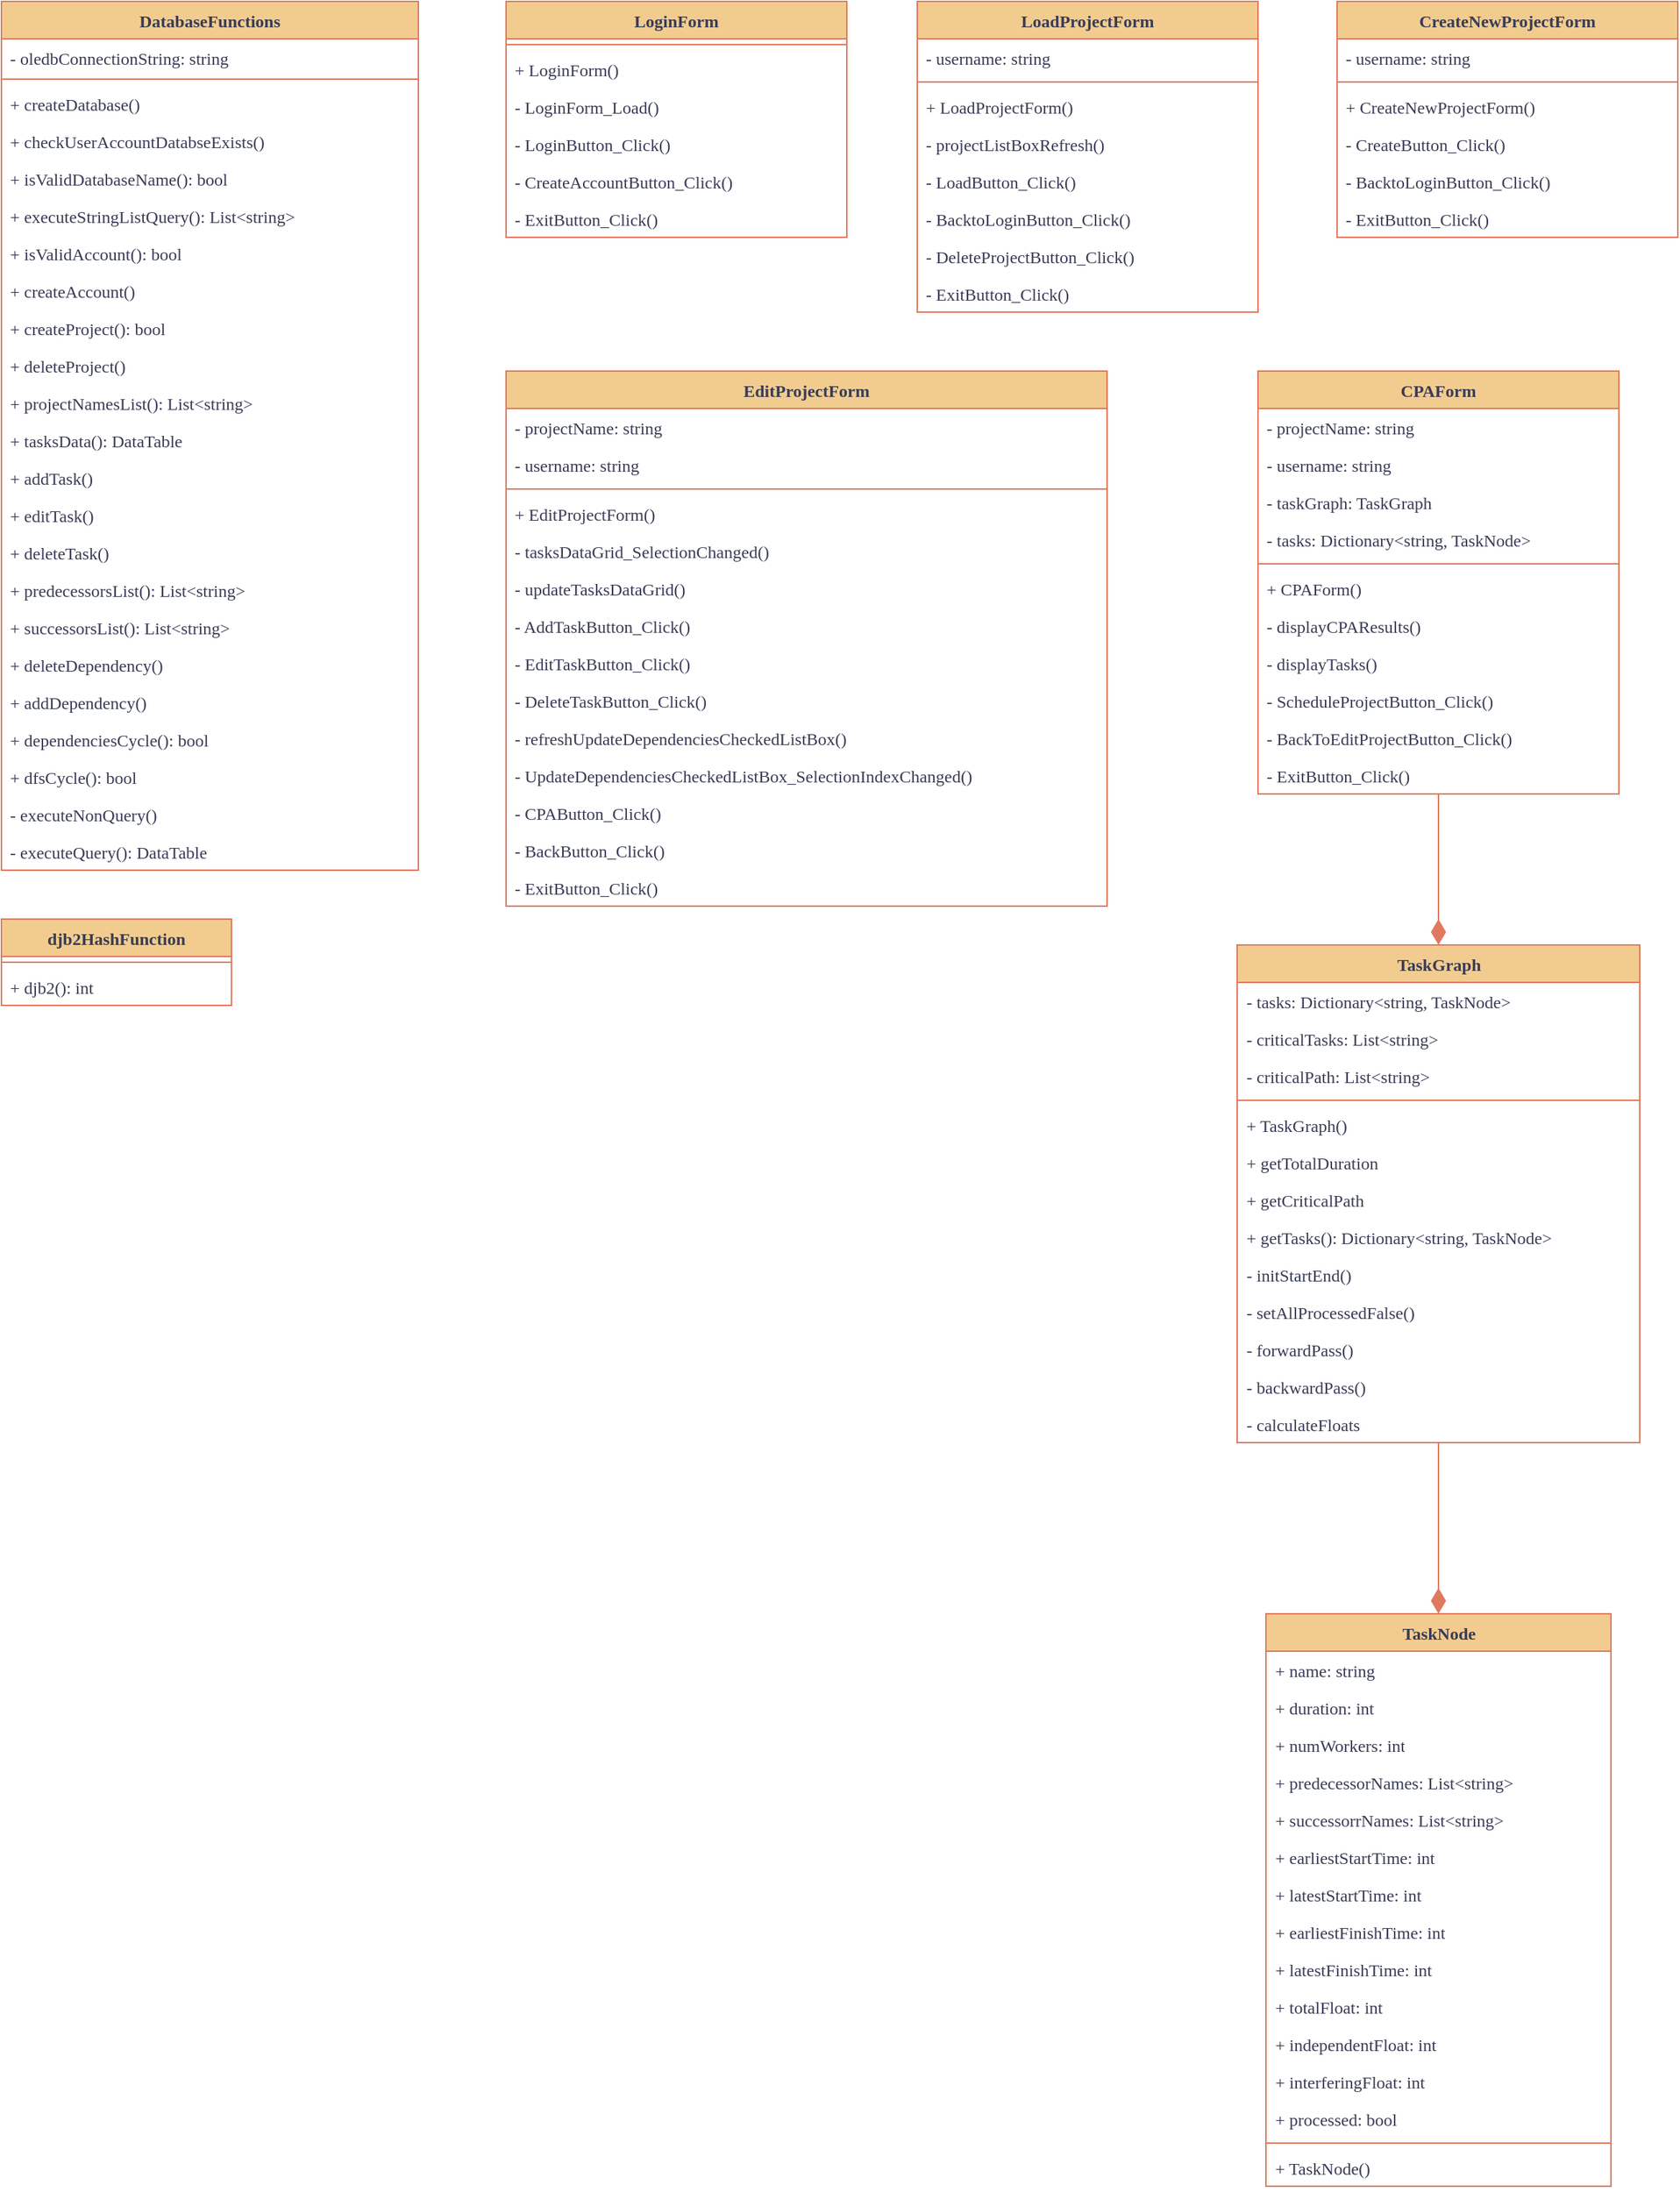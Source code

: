 <mxfile version="21.7.5" type="github" pages="2">
  <diagram id="C5RBs43oDa-KdzZeNtuy" name="UMLClassDiagram">
    <mxGraphModel dx="2074" dy="1142" grid="0" gridSize="10" guides="1" tooltips="1" connect="1" arrows="1" fold="1" page="1" pageScale="1" pageWidth="5000" pageHeight="5000" background="#ffffff" math="0" shadow="0">
      <root>
        <mxCell id="WIyWlLk6GJQsqaUBKTNV-0" />
        <mxCell id="WIyWlLk6GJQsqaUBKTNV-1" parent="WIyWlLk6GJQsqaUBKTNV-0" />
        <mxCell id="YSYK2PPCONX_veq47vCK-0" value="DatabaseFunctions" style="swimlane;fontStyle=1;align=center;verticalAlign=top;childLayout=stackLayout;horizontal=1;startSize=26;horizontalStack=0;resizeParent=1;resizeParentMax=0;resizeLast=0;collapsible=1;marginBottom=0;whiteSpace=wrap;html=1;fontFamily=Verdana;labelBackgroundColor=none;fillColor=#F2CC8F;strokeColor=#E07A5F;fontColor=#393C56;" parent="WIyWlLk6GJQsqaUBKTNV-1" vertex="1">
          <mxGeometry x="210" y="200" width="290" height="604" as="geometry" />
        </mxCell>
        <mxCell id="YSYK2PPCONX_veq47vCK-1" value="- oledbConnectionString: string" style="text;strokeColor=none;fillColor=none;align=left;verticalAlign=top;spacingLeft=4;spacingRight=4;overflow=hidden;rotatable=0;points=[[0,0.5],[1,0.5]];portConstraint=eastwest;whiteSpace=wrap;html=1;fontFamily=Verdana;labelBackgroundColor=none;fontColor=#393C56;" parent="YSYK2PPCONX_veq47vCK-0" vertex="1">
          <mxGeometry y="26" width="290" height="24" as="geometry" />
        </mxCell>
        <mxCell id="YSYK2PPCONX_veq47vCK-2" value="" style="line;strokeWidth=1;fillColor=none;align=left;verticalAlign=middle;spacingTop=-1;spacingLeft=3;spacingRight=3;rotatable=0;labelPosition=right;points=[];portConstraint=eastwest;strokeColor=#E07A5F;fontFamily=Verdana;labelBackgroundColor=none;fontColor=#393C56;" parent="YSYK2PPCONX_veq47vCK-0" vertex="1">
          <mxGeometry y="50" width="290" height="8" as="geometry" />
        </mxCell>
        <mxCell id="kOTYBEWQsQP9uNIm4N31-5" value="+ createDatabase()" style="text;strokeColor=none;fillColor=none;align=left;verticalAlign=top;spacingLeft=4;spacingRight=4;overflow=hidden;rotatable=0;points=[[0,0.5],[1,0.5]];portConstraint=eastwest;whiteSpace=wrap;html=1;fontFamily=Verdana;labelBackgroundColor=none;fontColor=#393C56;" parent="YSYK2PPCONX_veq47vCK-0" vertex="1">
          <mxGeometry y="58" width="290" height="26" as="geometry" />
        </mxCell>
        <mxCell id="kOTYBEWQsQP9uNIm4N31-6" value="+ checkUserAccountDatabseExists()" style="text;strokeColor=none;fillColor=none;align=left;verticalAlign=top;spacingLeft=4;spacingRight=4;overflow=hidden;rotatable=0;points=[[0,0.5],[1,0.5]];portConstraint=eastwest;whiteSpace=wrap;html=1;fontFamily=Verdana;labelBackgroundColor=none;fontColor=#393C56;" parent="YSYK2PPCONX_veq47vCK-0" vertex="1">
          <mxGeometry y="84" width="290" height="26" as="geometry" />
        </mxCell>
        <mxCell id="kOTYBEWQsQP9uNIm4N31-7" value="+ isValidDatabaseName(): bool" style="text;strokeColor=none;fillColor=none;align=left;verticalAlign=top;spacingLeft=4;spacingRight=4;overflow=hidden;rotatable=0;points=[[0,0.5],[1,0.5]];portConstraint=eastwest;whiteSpace=wrap;html=1;fontFamily=Verdana;labelBackgroundColor=none;fontColor=#393C56;" parent="YSYK2PPCONX_veq47vCK-0" vertex="1">
          <mxGeometry y="110" width="290" height="26" as="geometry" />
        </mxCell>
        <mxCell id="kOTYBEWQsQP9uNIm4N31-10" value="+ executeStringListQuery(): List&amp;lt;string&amp;gt;" style="text;strokeColor=none;fillColor=none;align=left;verticalAlign=top;spacingLeft=4;spacingRight=4;overflow=hidden;rotatable=0;points=[[0,0.5],[1,0.5]];portConstraint=eastwest;whiteSpace=wrap;html=1;fontFamily=Verdana;labelBackgroundColor=none;fontColor=#393C56;" parent="YSYK2PPCONX_veq47vCK-0" vertex="1">
          <mxGeometry y="136" width="290" height="26" as="geometry" />
        </mxCell>
        <mxCell id="kOTYBEWQsQP9uNIm4N31-11" value="+ isValidAccount(): bool" style="text;strokeColor=none;fillColor=none;align=left;verticalAlign=top;spacingLeft=4;spacingRight=4;overflow=hidden;rotatable=0;points=[[0,0.5],[1,0.5]];portConstraint=eastwest;whiteSpace=wrap;html=1;fontFamily=Verdana;labelBackgroundColor=none;fontColor=#393C56;" parent="YSYK2PPCONX_veq47vCK-0" vertex="1">
          <mxGeometry y="162" width="290" height="26" as="geometry" />
        </mxCell>
        <mxCell id="kOTYBEWQsQP9uNIm4N31-12" value="+ createAccount()" style="text;strokeColor=none;fillColor=none;align=left;verticalAlign=top;spacingLeft=4;spacingRight=4;overflow=hidden;rotatable=0;points=[[0,0.5],[1,0.5]];portConstraint=eastwest;whiteSpace=wrap;html=1;fontFamily=Verdana;labelBackgroundColor=none;fontColor=#393C56;" parent="YSYK2PPCONX_veq47vCK-0" vertex="1">
          <mxGeometry y="188" width="290" height="26" as="geometry" />
        </mxCell>
        <mxCell id="kOTYBEWQsQP9uNIm4N31-13" value="+ createProject(): bool" style="text;strokeColor=none;fillColor=none;align=left;verticalAlign=top;spacingLeft=4;spacingRight=4;overflow=hidden;rotatable=0;points=[[0,0.5],[1,0.5]];portConstraint=eastwest;whiteSpace=wrap;html=1;fontFamily=Verdana;labelBackgroundColor=none;fontColor=#393C56;" parent="YSYK2PPCONX_veq47vCK-0" vertex="1">
          <mxGeometry y="214" width="290" height="26" as="geometry" />
        </mxCell>
        <mxCell id="kOTYBEWQsQP9uNIm4N31-14" value="+ deleteProject()" style="text;strokeColor=none;fillColor=none;align=left;verticalAlign=top;spacingLeft=4;spacingRight=4;overflow=hidden;rotatable=0;points=[[0,0.5],[1,0.5]];portConstraint=eastwest;whiteSpace=wrap;html=1;fontFamily=Verdana;labelBackgroundColor=none;fontColor=#393C56;" parent="YSYK2PPCONX_veq47vCK-0" vertex="1">
          <mxGeometry y="240" width="290" height="26" as="geometry" />
        </mxCell>
        <mxCell id="kOTYBEWQsQP9uNIm4N31-15" value="+ projectNamesList(): List&amp;lt;string&amp;gt;" style="text;strokeColor=none;fillColor=none;align=left;verticalAlign=top;spacingLeft=4;spacingRight=4;overflow=hidden;rotatable=0;points=[[0,0.5],[1,0.5]];portConstraint=eastwest;whiteSpace=wrap;html=1;fontFamily=Verdana;labelBackgroundColor=none;fontColor=#393C56;" parent="YSYK2PPCONX_veq47vCK-0" vertex="1">
          <mxGeometry y="266" width="290" height="26" as="geometry" />
        </mxCell>
        <mxCell id="kOTYBEWQsQP9uNIm4N31-16" value="+ tasksData(): DataTable" style="text;strokeColor=none;fillColor=none;align=left;verticalAlign=top;spacingLeft=4;spacingRight=4;overflow=hidden;rotatable=0;points=[[0,0.5],[1,0.5]];portConstraint=eastwest;whiteSpace=wrap;html=1;fontFamily=Verdana;labelBackgroundColor=none;fontColor=#393C56;" parent="YSYK2PPCONX_veq47vCK-0" vertex="1">
          <mxGeometry y="292" width="290" height="26" as="geometry" />
        </mxCell>
        <mxCell id="kOTYBEWQsQP9uNIm4N31-17" value="+ addTask()" style="text;strokeColor=none;fillColor=none;align=left;verticalAlign=top;spacingLeft=4;spacingRight=4;overflow=hidden;rotatable=0;points=[[0,0.5],[1,0.5]];portConstraint=eastwest;whiteSpace=wrap;html=1;fontFamily=Verdana;labelBackgroundColor=none;fontColor=#393C56;" parent="YSYK2PPCONX_veq47vCK-0" vertex="1">
          <mxGeometry y="318" width="290" height="26" as="geometry" />
        </mxCell>
        <mxCell id="kOTYBEWQsQP9uNIm4N31-18" value="+ editTask()" style="text;strokeColor=none;fillColor=none;align=left;verticalAlign=top;spacingLeft=4;spacingRight=4;overflow=hidden;rotatable=0;points=[[0,0.5],[1,0.5]];portConstraint=eastwest;whiteSpace=wrap;html=1;fontFamily=Verdana;labelBackgroundColor=none;fontColor=#393C56;" parent="YSYK2PPCONX_veq47vCK-0" vertex="1">
          <mxGeometry y="344" width="290" height="26" as="geometry" />
        </mxCell>
        <mxCell id="kOTYBEWQsQP9uNIm4N31-19" value="+ deleteTask()" style="text;strokeColor=none;fillColor=none;align=left;verticalAlign=top;spacingLeft=4;spacingRight=4;overflow=hidden;rotatable=0;points=[[0,0.5],[1,0.5]];portConstraint=eastwest;whiteSpace=wrap;html=1;fontFamily=Verdana;labelBackgroundColor=none;fontColor=#393C56;" parent="YSYK2PPCONX_veq47vCK-0" vertex="1">
          <mxGeometry y="370" width="290" height="26" as="geometry" />
        </mxCell>
        <mxCell id="kOTYBEWQsQP9uNIm4N31-20" value="+ predecessorsList(): List&amp;lt;string&amp;gt;" style="text;strokeColor=none;fillColor=none;align=left;verticalAlign=top;spacingLeft=4;spacingRight=4;overflow=hidden;rotatable=0;points=[[0,0.5],[1,0.5]];portConstraint=eastwest;whiteSpace=wrap;html=1;fontFamily=Verdana;labelBackgroundColor=none;fontColor=#393C56;" parent="YSYK2PPCONX_veq47vCK-0" vertex="1">
          <mxGeometry y="396" width="290" height="26" as="geometry" />
        </mxCell>
        <mxCell id="YVCR-VSQV84rtF3k8rli-15" value="+ successorsList(): List&amp;lt;string&amp;gt;" style="text;strokeColor=none;fillColor=none;align=left;verticalAlign=top;spacingLeft=4;spacingRight=4;overflow=hidden;rotatable=0;points=[[0,0.5],[1,0.5]];portConstraint=eastwest;whiteSpace=wrap;html=1;fontFamily=Verdana;labelBackgroundColor=none;fontColor=#393C56;" parent="YSYK2PPCONX_veq47vCK-0" vertex="1">
          <mxGeometry y="422" width="290" height="26" as="geometry" />
        </mxCell>
        <mxCell id="YVCR-VSQV84rtF3k8rli-0" value="+ deleteDependency()" style="text;strokeColor=none;fillColor=none;align=left;verticalAlign=top;spacingLeft=4;spacingRight=4;overflow=hidden;rotatable=0;points=[[0,0.5],[1,0.5]];portConstraint=eastwest;whiteSpace=wrap;html=1;fontFamily=Verdana;labelBackgroundColor=none;fontColor=#393C56;" parent="YSYK2PPCONX_veq47vCK-0" vertex="1">
          <mxGeometry y="448" width="290" height="26" as="geometry" />
        </mxCell>
        <mxCell id="YVCR-VSQV84rtF3k8rli-1" value="+ addDependency()" style="text;strokeColor=none;fillColor=none;align=left;verticalAlign=top;spacingLeft=4;spacingRight=4;overflow=hidden;rotatable=0;points=[[0,0.5],[1,0.5]];portConstraint=eastwest;whiteSpace=wrap;html=1;fontFamily=Verdana;labelBackgroundColor=none;fontColor=#393C56;" parent="YSYK2PPCONX_veq47vCK-0" vertex="1">
          <mxGeometry y="474" width="290" height="26" as="geometry" />
        </mxCell>
        <mxCell id="YVCR-VSQV84rtF3k8rli-2" value="+ dependenciesCycle(): bool" style="text;strokeColor=none;fillColor=none;align=left;verticalAlign=top;spacingLeft=4;spacingRight=4;overflow=hidden;rotatable=0;points=[[0,0.5],[1,0.5]];portConstraint=eastwest;whiteSpace=wrap;html=1;fontFamily=Verdana;labelBackgroundColor=none;fontColor=#393C56;" parent="YSYK2PPCONX_veq47vCK-0" vertex="1">
          <mxGeometry y="500" width="290" height="26" as="geometry" />
        </mxCell>
        <mxCell id="YVCR-VSQV84rtF3k8rli-3" value="+ dfsCycle(): bool" style="text;strokeColor=none;fillColor=none;align=left;verticalAlign=top;spacingLeft=4;spacingRight=4;overflow=hidden;rotatable=0;points=[[0,0.5],[1,0.5]];portConstraint=eastwest;whiteSpace=wrap;html=1;fontFamily=Verdana;labelBackgroundColor=none;fontColor=#393C56;" parent="YSYK2PPCONX_veq47vCK-0" vertex="1">
          <mxGeometry y="526" width="290" height="26" as="geometry" />
        </mxCell>
        <mxCell id="kOTYBEWQsQP9uNIm4N31-8" value="- executeNonQuery()" style="text;strokeColor=none;fillColor=none;align=left;verticalAlign=top;spacingLeft=4;spacingRight=4;overflow=hidden;rotatable=0;points=[[0,0.5],[1,0.5]];portConstraint=eastwest;whiteSpace=wrap;html=1;fontFamily=Verdana;labelBackgroundColor=none;fontColor=#393C56;" parent="YSYK2PPCONX_veq47vCK-0" vertex="1">
          <mxGeometry y="552" width="290" height="26" as="geometry" />
        </mxCell>
        <mxCell id="kOTYBEWQsQP9uNIm4N31-9" value="- executeQuery(): DataTable" style="text;strokeColor=none;fillColor=none;align=left;verticalAlign=top;spacingLeft=4;spacingRight=4;overflow=hidden;rotatable=0;points=[[0,0.5],[1,0.5]];portConstraint=eastwest;whiteSpace=wrap;html=1;fontFamily=Verdana;labelBackgroundColor=none;fontColor=#393C56;" parent="YSYK2PPCONX_veq47vCK-0" vertex="1">
          <mxGeometry y="578" width="290" height="26" as="geometry" />
        </mxCell>
        <mxCell id="YVCR-VSQV84rtF3k8rli-17" value="djb2HashFunction" style="swimlane;fontStyle=1;align=center;verticalAlign=top;childLayout=stackLayout;horizontal=1;startSize=26;horizontalStack=0;resizeParent=1;resizeParentMax=0;resizeLast=0;collapsible=1;marginBottom=0;whiteSpace=wrap;html=1;fontFamily=Verdana;labelBackgroundColor=none;fillColor=#F2CC8F;strokeColor=#E07A5F;fontColor=#393C56;" parent="WIyWlLk6GJQsqaUBKTNV-1" vertex="1">
          <mxGeometry x="210" y="838" width="160" height="60" as="geometry" />
        </mxCell>
        <mxCell id="YVCR-VSQV84rtF3k8rli-19" value="" style="line;strokeWidth=1;fillColor=none;align=left;verticalAlign=middle;spacingTop=-1;spacingLeft=3;spacingRight=3;rotatable=0;labelPosition=right;points=[];portConstraint=eastwest;strokeColor=#E07A5F;fontFamily=Verdana;labelBackgroundColor=none;fontColor=#393C56;" parent="YVCR-VSQV84rtF3k8rli-17" vertex="1">
          <mxGeometry y="26" width="160" height="8" as="geometry" />
        </mxCell>
        <mxCell id="YVCR-VSQV84rtF3k8rli-20" value="+ djb2(): int" style="text;strokeColor=none;fillColor=none;align=left;verticalAlign=top;spacingLeft=4;spacingRight=4;overflow=hidden;rotatable=0;points=[[0,0.5],[1,0.5]];portConstraint=eastwest;whiteSpace=wrap;html=1;fontFamily=Verdana;labelBackgroundColor=none;fontColor=#393C56;" parent="YVCR-VSQV84rtF3k8rli-17" vertex="1">
          <mxGeometry y="34" width="160" height="26" as="geometry" />
        </mxCell>
        <mxCell id="YVCR-VSQV84rtF3k8rli-135" style="edgeStyle=orthogonalEdgeStyle;rounded=0;orthogonalLoop=1;jettySize=auto;html=1;strokeColor=#E07A5F;fontColor=#393C56;fillColor=#F2CC8F;endArrow=diamondThin;endFill=1;endSize=15;fontFamily=Verdana;" parent="WIyWlLk6GJQsqaUBKTNV-1" source="YVCR-VSQV84rtF3k8rli-21" target="YVCR-VSQV84rtF3k8rli-36" edge="1">
          <mxGeometry relative="1" as="geometry" />
        </mxCell>
        <mxCell id="YVCR-VSQV84rtF3k8rli-21" value="TaskGraph" style="swimlane;fontStyle=1;align=center;verticalAlign=top;childLayout=stackLayout;horizontal=1;startSize=26;horizontalStack=0;resizeParent=1;resizeParentMax=0;resizeLast=0;collapsible=1;marginBottom=0;whiteSpace=wrap;html=1;strokeColor=#E07A5F;fontColor=#393C56;fillColor=#F2CC8F;fontFamily=Verdana;labelBackgroundColor=none;" parent="WIyWlLk6GJQsqaUBKTNV-1" vertex="1">
          <mxGeometry x="1069.5" y="856" width="280" height="346" as="geometry" />
        </mxCell>
        <mxCell id="YVCR-VSQV84rtF3k8rli-22" value="- tasks: Dictionary&amp;lt;string, TaskNode&amp;gt;&amp;nbsp;" style="text;strokeColor=none;fillColor=none;align=left;verticalAlign=top;spacingLeft=4;spacingRight=4;overflow=hidden;rotatable=0;points=[[0,0.5],[1,0.5]];portConstraint=eastwest;whiteSpace=wrap;html=1;fontColor=#393C56;fontFamily=Verdana;labelBackgroundColor=none;" parent="YVCR-VSQV84rtF3k8rli-21" vertex="1">
          <mxGeometry y="26" width="280" height="26" as="geometry" />
        </mxCell>
        <mxCell id="YVCR-VSQV84rtF3k8rli-26" value="- criticalTasks: List&amp;lt;string&amp;gt;" style="text;strokeColor=none;fillColor=none;align=left;verticalAlign=top;spacingLeft=4;spacingRight=4;overflow=hidden;rotatable=0;points=[[0,0.5],[1,0.5]];portConstraint=eastwest;whiteSpace=wrap;html=1;fontColor=#393C56;fontFamily=Verdana;labelBackgroundColor=none;" parent="YVCR-VSQV84rtF3k8rli-21" vertex="1">
          <mxGeometry y="52" width="280" height="26" as="geometry" />
        </mxCell>
        <mxCell id="YVCR-VSQV84rtF3k8rli-25" value="- criticalPath: List&amp;lt;string&amp;gt;" style="text;strokeColor=none;fillColor=none;align=left;verticalAlign=top;spacingLeft=4;spacingRight=4;overflow=hidden;rotatable=0;points=[[0,0.5],[1,0.5]];portConstraint=eastwest;whiteSpace=wrap;html=1;fontColor=#393C56;fontFamily=Verdana;labelBackgroundColor=none;" parent="YVCR-VSQV84rtF3k8rli-21" vertex="1">
          <mxGeometry y="78" width="280" height="26" as="geometry" />
        </mxCell>
        <mxCell id="YVCR-VSQV84rtF3k8rli-23" value="" style="line;strokeWidth=1;fillColor=none;align=left;verticalAlign=middle;spacingTop=-1;spacingLeft=3;spacingRight=3;rotatable=0;labelPosition=right;points=[];portConstraint=eastwest;strokeColor=#E07A5F;fontColor=#393C56;fontFamily=Verdana;labelBackgroundColor=none;" parent="YVCR-VSQV84rtF3k8rli-21" vertex="1">
          <mxGeometry y="104" width="280" height="8" as="geometry" />
        </mxCell>
        <mxCell id="YVCR-VSQV84rtF3k8rli-24" value="+ TaskGraph()" style="text;strokeColor=none;fillColor=none;align=left;verticalAlign=top;spacingLeft=4;spacingRight=4;overflow=hidden;rotatable=0;points=[[0,0.5],[1,0.5]];portConstraint=eastwest;whiteSpace=wrap;html=1;fontColor=#393C56;fontFamily=Verdana;labelBackgroundColor=none;" parent="YVCR-VSQV84rtF3k8rli-21" vertex="1">
          <mxGeometry y="112" width="280" height="26" as="geometry" />
        </mxCell>
        <mxCell id="YVCR-VSQV84rtF3k8rli-32" value="+ getTotalDuration" style="text;strokeColor=none;fillColor=none;align=left;verticalAlign=top;spacingLeft=4;spacingRight=4;overflow=hidden;rotatable=0;points=[[0,0.5],[1,0.5]];portConstraint=eastwest;whiteSpace=wrap;html=1;fontColor=#393C56;fontFamily=Verdana;labelBackgroundColor=none;" parent="YVCR-VSQV84rtF3k8rli-21" vertex="1">
          <mxGeometry y="138" width="280" height="26" as="geometry" />
        </mxCell>
        <mxCell id="YVCR-VSQV84rtF3k8rli-33" value="+ getCriticalPath" style="text;strokeColor=none;fillColor=none;align=left;verticalAlign=top;spacingLeft=4;spacingRight=4;overflow=hidden;rotatable=0;points=[[0,0.5],[1,0.5]];portConstraint=eastwest;whiteSpace=wrap;html=1;fontColor=#393C56;fontFamily=Verdana;labelBackgroundColor=none;" parent="YVCR-VSQV84rtF3k8rli-21" vertex="1">
          <mxGeometry y="164" width="280" height="26" as="geometry" />
        </mxCell>
        <mxCell id="YVCR-VSQV84rtF3k8rli-34" value="+ getTasks(): Dictionary&amp;lt;string, TaskNode&amp;gt;" style="text;strokeColor=none;fillColor=none;align=left;verticalAlign=top;spacingLeft=4;spacingRight=4;overflow=hidden;rotatable=0;points=[[0,0.5],[1,0.5]];portConstraint=eastwest;whiteSpace=wrap;html=1;fontColor=#393C56;fontFamily=Verdana;labelBackgroundColor=none;" parent="YVCR-VSQV84rtF3k8rli-21" vertex="1">
          <mxGeometry y="190" width="280" height="26" as="geometry" />
        </mxCell>
        <mxCell id="YVCR-VSQV84rtF3k8rli-27" value="- initStartEnd()" style="text;strokeColor=none;fillColor=none;align=left;verticalAlign=top;spacingLeft=4;spacingRight=4;overflow=hidden;rotatable=0;points=[[0,0.5],[1,0.5]];portConstraint=eastwest;whiteSpace=wrap;html=1;fontColor=#393C56;fontFamily=Verdana;labelBackgroundColor=none;" parent="YVCR-VSQV84rtF3k8rli-21" vertex="1">
          <mxGeometry y="216" width="280" height="26" as="geometry" />
        </mxCell>
        <mxCell id="YVCR-VSQV84rtF3k8rli-28" value="- setAllProcessedFalse()" style="text;strokeColor=none;fillColor=none;align=left;verticalAlign=top;spacingLeft=4;spacingRight=4;overflow=hidden;rotatable=0;points=[[0,0.5],[1,0.5]];portConstraint=eastwest;whiteSpace=wrap;html=1;fontColor=#393C56;fontFamily=Verdana;labelBackgroundColor=none;" parent="YVCR-VSQV84rtF3k8rli-21" vertex="1">
          <mxGeometry y="242" width="280" height="26" as="geometry" />
        </mxCell>
        <mxCell id="YVCR-VSQV84rtF3k8rli-29" value="- forwardPass()" style="text;strokeColor=none;fillColor=none;align=left;verticalAlign=top;spacingLeft=4;spacingRight=4;overflow=hidden;rotatable=0;points=[[0,0.5],[1,0.5]];portConstraint=eastwest;whiteSpace=wrap;html=1;fontColor=#393C56;fontFamily=Verdana;labelBackgroundColor=none;" parent="YVCR-VSQV84rtF3k8rli-21" vertex="1">
          <mxGeometry y="268" width="280" height="26" as="geometry" />
        </mxCell>
        <mxCell id="YVCR-VSQV84rtF3k8rli-30" value="- backwardPass()" style="text;strokeColor=none;fillColor=none;align=left;verticalAlign=top;spacingLeft=4;spacingRight=4;overflow=hidden;rotatable=0;points=[[0,0.5],[1,0.5]];portConstraint=eastwest;whiteSpace=wrap;html=1;fontColor=#393C56;fontFamily=Verdana;labelBackgroundColor=none;" parent="YVCR-VSQV84rtF3k8rli-21" vertex="1">
          <mxGeometry y="294" width="280" height="26" as="geometry" />
        </mxCell>
        <mxCell id="YVCR-VSQV84rtF3k8rli-31" value="- calculateFloats" style="text;strokeColor=none;fillColor=none;align=left;verticalAlign=top;spacingLeft=4;spacingRight=4;overflow=hidden;rotatable=0;points=[[0,0.5],[1,0.5]];portConstraint=eastwest;whiteSpace=wrap;html=1;fontColor=#393C56;fontFamily=Verdana;labelBackgroundColor=none;" parent="YVCR-VSQV84rtF3k8rli-21" vertex="1">
          <mxGeometry y="320" width="280" height="26" as="geometry" />
        </mxCell>
        <mxCell id="YVCR-VSQV84rtF3k8rli-36" value="TaskNode" style="swimlane;fontStyle=1;align=center;verticalAlign=top;childLayout=stackLayout;horizontal=1;startSize=26;horizontalStack=0;resizeParent=1;resizeParentMax=0;resizeLast=0;collapsible=1;marginBottom=0;whiteSpace=wrap;html=1;strokeColor=#E07A5F;fontColor=#393C56;fillColor=#F2CC8F;fontFamily=Verdana;labelBackgroundColor=none;" parent="WIyWlLk6GJQsqaUBKTNV-1" vertex="1">
          <mxGeometry x="1089.5" y="1321" width="240" height="398" as="geometry" />
        </mxCell>
        <mxCell id="YVCR-VSQV84rtF3k8rli-37" value="+ name: string" style="text;strokeColor=none;fillColor=none;align=left;verticalAlign=top;spacingLeft=4;spacingRight=4;overflow=hidden;rotatable=0;points=[[0,0.5],[1,0.5]];portConstraint=eastwest;whiteSpace=wrap;html=1;fontColor=#393C56;fontFamily=Verdana;labelBackgroundColor=none;" parent="YVCR-VSQV84rtF3k8rli-36" vertex="1">
          <mxGeometry y="26" width="240" height="26" as="geometry" />
        </mxCell>
        <mxCell id="YVCR-VSQV84rtF3k8rli-52" value="+ duration: int" style="text;strokeColor=none;fillColor=none;align=left;verticalAlign=top;spacingLeft=4;spacingRight=4;overflow=hidden;rotatable=0;points=[[0,0.5],[1,0.5]];portConstraint=eastwest;whiteSpace=wrap;html=1;fontColor=#393C56;fontFamily=Verdana;labelBackgroundColor=none;" parent="YVCR-VSQV84rtF3k8rli-36" vertex="1">
          <mxGeometry y="52" width="240" height="26" as="geometry" />
        </mxCell>
        <mxCell id="YVCR-VSQV84rtF3k8rli-51" value="+ numWorkers: int" style="text;strokeColor=none;fillColor=none;align=left;verticalAlign=top;spacingLeft=4;spacingRight=4;overflow=hidden;rotatable=0;points=[[0,0.5],[1,0.5]];portConstraint=eastwest;whiteSpace=wrap;html=1;fontColor=#393C56;fontFamily=Verdana;labelBackgroundColor=none;" parent="YVCR-VSQV84rtF3k8rli-36" vertex="1">
          <mxGeometry y="78" width="240" height="26" as="geometry" />
        </mxCell>
        <mxCell id="YVCR-VSQV84rtF3k8rli-50" value="+ predecessorNames: List&amp;lt;string&amp;gt;" style="text;strokeColor=none;fillColor=none;align=left;verticalAlign=top;spacingLeft=4;spacingRight=4;overflow=hidden;rotatable=0;points=[[0,0.5],[1,0.5]];portConstraint=eastwest;whiteSpace=wrap;html=1;fontColor=#393C56;fontFamily=Verdana;labelBackgroundColor=none;" parent="YVCR-VSQV84rtF3k8rli-36" vertex="1">
          <mxGeometry y="104" width="240" height="26" as="geometry" />
        </mxCell>
        <mxCell id="YVCR-VSQV84rtF3k8rli-49" value="+ successorrNames: List&amp;lt;string&amp;gt;" style="text;strokeColor=none;fillColor=none;align=left;verticalAlign=top;spacingLeft=4;spacingRight=4;overflow=hidden;rotatable=0;points=[[0,0.5],[1,0.5]];portConstraint=eastwest;whiteSpace=wrap;html=1;fontColor=#393C56;fontFamily=Verdana;labelBackgroundColor=none;" parent="YVCR-VSQV84rtF3k8rli-36" vertex="1">
          <mxGeometry y="130" width="240" height="26" as="geometry" />
        </mxCell>
        <mxCell id="YVCR-VSQV84rtF3k8rli-48" value="+ earliestStartTime: int" style="text;strokeColor=none;fillColor=none;align=left;verticalAlign=top;spacingLeft=4;spacingRight=4;overflow=hidden;rotatable=0;points=[[0,0.5],[1,0.5]];portConstraint=eastwest;whiteSpace=wrap;html=1;fontColor=#393C56;fontFamily=Verdana;labelBackgroundColor=none;" parent="YVCR-VSQV84rtF3k8rli-36" vertex="1">
          <mxGeometry y="156" width="240" height="26" as="geometry" />
        </mxCell>
        <mxCell id="YVCR-VSQV84rtF3k8rli-47" value="+ latestStartTime: int" style="text;strokeColor=none;fillColor=none;align=left;verticalAlign=top;spacingLeft=4;spacingRight=4;overflow=hidden;rotatable=0;points=[[0,0.5],[1,0.5]];portConstraint=eastwest;whiteSpace=wrap;html=1;fontColor=#393C56;fontFamily=Verdana;labelBackgroundColor=none;" parent="YVCR-VSQV84rtF3k8rli-36" vertex="1">
          <mxGeometry y="182" width="240" height="26" as="geometry" />
        </mxCell>
        <mxCell id="YVCR-VSQV84rtF3k8rli-46" value="+ earliestFinishTime: int" style="text;strokeColor=none;fillColor=none;align=left;verticalAlign=top;spacingLeft=4;spacingRight=4;overflow=hidden;rotatable=0;points=[[0,0.5],[1,0.5]];portConstraint=eastwest;whiteSpace=wrap;html=1;fontColor=#393C56;fontFamily=Verdana;labelBackgroundColor=none;" parent="YVCR-VSQV84rtF3k8rli-36" vertex="1">
          <mxGeometry y="208" width="240" height="26" as="geometry" />
        </mxCell>
        <mxCell id="YVCR-VSQV84rtF3k8rli-45" value="+ latestFinishTime: int" style="text;strokeColor=none;fillColor=none;align=left;verticalAlign=top;spacingLeft=4;spacingRight=4;overflow=hidden;rotatable=0;points=[[0,0.5],[1,0.5]];portConstraint=eastwest;whiteSpace=wrap;html=1;fontColor=#393C56;fontFamily=Verdana;labelBackgroundColor=none;" parent="YVCR-VSQV84rtF3k8rli-36" vertex="1">
          <mxGeometry y="234" width="240" height="26" as="geometry" />
        </mxCell>
        <mxCell id="YVCR-VSQV84rtF3k8rli-44" value="+ totalFloat: int" style="text;strokeColor=none;fillColor=none;align=left;verticalAlign=top;spacingLeft=4;spacingRight=4;overflow=hidden;rotatable=0;points=[[0,0.5],[1,0.5]];portConstraint=eastwest;whiteSpace=wrap;html=1;fontColor=#393C56;fontFamily=Verdana;labelBackgroundColor=none;" parent="YVCR-VSQV84rtF3k8rli-36" vertex="1">
          <mxGeometry y="260" width="240" height="26" as="geometry" />
        </mxCell>
        <mxCell id="YVCR-VSQV84rtF3k8rli-43" value="+ independentFloat: int" style="text;strokeColor=none;fillColor=none;align=left;verticalAlign=top;spacingLeft=4;spacingRight=4;overflow=hidden;rotatable=0;points=[[0,0.5],[1,0.5]];portConstraint=eastwest;whiteSpace=wrap;html=1;fontColor=#393C56;fontFamily=Verdana;labelBackgroundColor=none;" parent="YVCR-VSQV84rtF3k8rli-36" vertex="1">
          <mxGeometry y="286" width="240" height="26" as="geometry" />
        </mxCell>
        <mxCell id="YVCR-VSQV84rtF3k8rli-42" value="+ interferingFloat: int" style="text;strokeColor=none;fillColor=none;align=left;verticalAlign=top;spacingLeft=4;spacingRight=4;overflow=hidden;rotatable=0;points=[[0,0.5],[1,0.5]];portConstraint=eastwest;whiteSpace=wrap;html=1;fontColor=#393C56;fontFamily=Verdana;labelBackgroundColor=none;" parent="YVCR-VSQV84rtF3k8rli-36" vertex="1">
          <mxGeometry y="312" width="240" height="26" as="geometry" />
        </mxCell>
        <mxCell id="YVCR-VSQV84rtF3k8rli-53" value="+ processed: bool" style="text;strokeColor=none;fillColor=none;align=left;verticalAlign=top;spacingLeft=4;spacingRight=4;overflow=hidden;rotatable=0;points=[[0,0.5],[1,0.5]];portConstraint=eastwest;whiteSpace=wrap;html=1;fontColor=#393C56;fontFamily=Verdana;labelBackgroundColor=none;" parent="YVCR-VSQV84rtF3k8rli-36" vertex="1">
          <mxGeometry y="338" width="240" height="26" as="geometry" />
        </mxCell>
        <mxCell id="YVCR-VSQV84rtF3k8rli-38" value="" style="line;strokeWidth=1;fillColor=none;align=left;verticalAlign=middle;spacingTop=-1;spacingLeft=3;spacingRight=3;rotatable=0;labelPosition=right;points=[];portConstraint=eastwest;strokeColor=#E07A5F;fontColor=#393C56;fontFamily=Verdana;labelBackgroundColor=none;" parent="YVCR-VSQV84rtF3k8rli-36" vertex="1">
          <mxGeometry y="364" width="240" height="8" as="geometry" />
        </mxCell>
        <mxCell id="YVCR-VSQV84rtF3k8rli-39" value="+ TaskNode()" style="text;strokeColor=none;fillColor=none;align=left;verticalAlign=top;spacingLeft=4;spacingRight=4;overflow=hidden;rotatable=0;points=[[0,0.5],[1,0.5]];portConstraint=eastwest;whiteSpace=wrap;html=1;fontColor=#393C56;fontFamily=Verdana;labelBackgroundColor=none;" parent="YVCR-VSQV84rtF3k8rli-36" vertex="1">
          <mxGeometry y="372" width="240" height="26" as="geometry" />
        </mxCell>
        <mxCell id="YVCR-VSQV84rtF3k8rli-57" value="LoginForm" style="swimlane;fontStyle=1;align=center;verticalAlign=top;childLayout=stackLayout;horizontal=1;startSize=26;horizontalStack=0;resizeParent=1;resizeParentMax=0;resizeLast=0;collapsible=1;marginBottom=0;whiteSpace=wrap;html=1;labelBackgroundColor=none;fillColor=#F2CC8F;strokeColor=#E07A5F;fontColor=#393C56;fontFamily=Verdana;" parent="WIyWlLk6GJQsqaUBKTNV-1" vertex="1">
          <mxGeometry x="561" y="200" width="237" height="164" as="geometry" />
        </mxCell>
        <mxCell id="YVCR-VSQV84rtF3k8rli-59" value="" style="line;strokeWidth=1;fillColor=none;align=left;verticalAlign=middle;spacingTop=-1;spacingLeft=3;spacingRight=3;rotatable=0;labelPosition=right;points=[];portConstraint=eastwest;strokeColor=#E07A5F;labelBackgroundColor=none;fontColor=#393C56;fontFamily=Verdana;" parent="YVCR-VSQV84rtF3k8rli-57" vertex="1">
          <mxGeometry y="26" width="237" height="8" as="geometry" />
        </mxCell>
        <mxCell id="YVCR-VSQV84rtF3k8rli-60" value="+ LoginForm()" style="text;strokeColor=none;fillColor=none;align=left;verticalAlign=top;spacingLeft=4;spacingRight=4;overflow=hidden;rotatable=0;points=[[0,0.5],[1,0.5]];portConstraint=eastwest;whiteSpace=wrap;html=1;labelBackgroundColor=none;fontColor=#393C56;fontFamily=Verdana;" parent="YVCR-VSQV84rtF3k8rli-57" vertex="1">
          <mxGeometry y="34" width="237" height="26" as="geometry" />
        </mxCell>
        <mxCell id="YVCR-VSQV84rtF3k8rli-61" value="- LoginForm_Load()" style="text;strokeColor=none;fillColor=none;align=left;verticalAlign=top;spacingLeft=4;spacingRight=4;overflow=hidden;rotatable=0;points=[[0,0.5],[1,0.5]];portConstraint=eastwest;whiteSpace=wrap;html=1;labelBackgroundColor=none;fontColor=#393C56;fontFamily=Verdana;" parent="YVCR-VSQV84rtF3k8rli-57" vertex="1">
          <mxGeometry y="60" width="237" height="26" as="geometry" />
        </mxCell>
        <mxCell id="YVCR-VSQV84rtF3k8rli-62" value="- LoginButton_Click()" style="text;strokeColor=none;fillColor=none;align=left;verticalAlign=top;spacingLeft=4;spacingRight=4;overflow=hidden;rotatable=0;points=[[0,0.5],[1,0.5]];portConstraint=eastwest;whiteSpace=wrap;html=1;labelBackgroundColor=none;fontColor=#393C56;fontFamily=Verdana;" parent="YVCR-VSQV84rtF3k8rli-57" vertex="1">
          <mxGeometry y="86" width="237" height="26" as="geometry" />
        </mxCell>
        <mxCell id="YVCR-VSQV84rtF3k8rli-63" value="- CreateAccountButton_Click()" style="text;strokeColor=none;fillColor=none;align=left;verticalAlign=top;spacingLeft=4;spacingRight=4;overflow=hidden;rotatable=0;points=[[0,0.5],[1,0.5]];portConstraint=eastwest;whiteSpace=wrap;html=1;labelBackgroundColor=none;fontColor=#393C56;fontFamily=Verdana;" parent="YVCR-VSQV84rtF3k8rli-57" vertex="1">
          <mxGeometry y="112" width="237" height="26" as="geometry" />
        </mxCell>
        <mxCell id="YVCR-VSQV84rtF3k8rli-64" value="- ExitButton_Click()" style="text;strokeColor=none;fillColor=none;align=left;verticalAlign=top;spacingLeft=4;spacingRight=4;overflow=hidden;rotatable=0;points=[[0,0.5],[1,0.5]];portConstraint=eastwest;whiteSpace=wrap;html=1;labelBackgroundColor=none;fontColor=#393C56;fontFamily=Verdana;" parent="YVCR-VSQV84rtF3k8rli-57" vertex="1">
          <mxGeometry y="138" width="237" height="26" as="geometry" />
        </mxCell>
        <mxCell id="YVCR-VSQV84rtF3k8rli-65" value="LoadProjectForm" style="swimlane;fontStyle=1;align=center;verticalAlign=top;childLayout=stackLayout;horizontal=1;startSize=26;horizontalStack=0;resizeParent=1;resizeParentMax=0;resizeLast=0;collapsible=1;marginBottom=0;whiteSpace=wrap;html=1;labelBackgroundColor=none;fillColor=#F2CC8F;strokeColor=#E07A5F;fontColor=#393C56;fontFamily=Verdana;" parent="WIyWlLk6GJQsqaUBKTNV-1" vertex="1">
          <mxGeometry x="847" y="200" width="237" height="216" as="geometry" />
        </mxCell>
        <mxCell id="YVCR-VSQV84rtF3k8rli-75" value="- username: string" style="text;strokeColor=none;fillColor=none;align=left;verticalAlign=top;spacingLeft=4;spacingRight=4;overflow=hidden;rotatable=0;points=[[0,0.5],[1,0.5]];portConstraint=eastwest;whiteSpace=wrap;html=1;fontColor=#393C56;fontFamily=Verdana;" parent="YVCR-VSQV84rtF3k8rli-65" vertex="1">
          <mxGeometry y="26" width="237" height="26" as="geometry" />
        </mxCell>
        <mxCell id="YVCR-VSQV84rtF3k8rli-66" value="" style="line;strokeWidth=1;fillColor=none;align=left;verticalAlign=middle;spacingTop=-1;spacingLeft=3;spacingRight=3;rotatable=0;labelPosition=right;points=[];portConstraint=eastwest;strokeColor=#E07A5F;labelBackgroundColor=none;fontColor=#393C56;fontFamily=Verdana;" parent="YVCR-VSQV84rtF3k8rli-65" vertex="1">
          <mxGeometry y="52" width="237" height="8" as="geometry" />
        </mxCell>
        <mxCell id="YVCR-VSQV84rtF3k8rli-67" value="+ LoadProjectForm()" style="text;strokeColor=none;fillColor=none;align=left;verticalAlign=top;spacingLeft=4;spacingRight=4;overflow=hidden;rotatable=0;points=[[0,0.5],[1,0.5]];portConstraint=eastwest;whiteSpace=wrap;html=1;labelBackgroundColor=none;fontColor=#393C56;fontFamily=Verdana;" parent="YVCR-VSQV84rtF3k8rli-65" vertex="1">
          <mxGeometry y="60" width="237" height="26" as="geometry" />
        </mxCell>
        <mxCell id="YVCR-VSQV84rtF3k8rli-68" value="- projectListBoxRefresh()" style="text;strokeColor=none;fillColor=none;align=left;verticalAlign=top;spacingLeft=4;spacingRight=4;overflow=hidden;rotatable=0;points=[[0,0.5],[1,0.5]];portConstraint=eastwest;whiteSpace=wrap;html=1;labelBackgroundColor=none;fontColor=#393C56;fontFamily=Verdana;" parent="YVCR-VSQV84rtF3k8rli-65" vertex="1">
          <mxGeometry y="86" width="237" height="26" as="geometry" />
        </mxCell>
        <mxCell id="YVCR-VSQV84rtF3k8rli-69" value="- LoadButton_Click()" style="text;strokeColor=none;fillColor=none;align=left;verticalAlign=top;spacingLeft=4;spacingRight=4;overflow=hidden;rotatable=0;points=[[0,0.5],[1,0.5]];portConstraint=eastwest;whiteSpace=wrap;html=1;labelBackgroundColor=none;fontColor=#393C56;fontFamily=Verdana;" parent="YVCR-VSQV84rtF3k8rli-65" vertex="1">
          <mxGeometry y="112" width="237" height="26" as="geometry" />
        </mxCell>
        <mxCell id="YVCR-VSQV84rtF3k8rli-73" value="- BacktoLoginButton_Click()" style="text;strokeColor=none;fillColor=none;align=left;verticalAlign=top;spacingLeft=4;spacingRight=4;overflow=hidden;rotatable=0;points=[[0,0.5],[1,0.5]];portConstraint=eastwest;whiteSpace=wrap;html=1;labelBackgroundColor=none;fontColor=#393C56;fontFamily=Verdana;" parent="YVCR-VSQV84rtF3k8rli-65" vertex="1">
          <mxGeometry y="138" width="237" height="26" as="geometry" />
        </mxCell>
        <mxCell id="YVCR-VSQV84rtF3k8rli-70" value="- DeleteProjectButton_Click()" style="text;strokeColor=none;fillColor=none;align=left;verticalAlign=top;spacingLeft=4;spacingRight=4;overflow=hidden;rotatable=0;points=[[0,0.5],[1,0.5]];portConstraint=eastwest;whiteSpace=wrap;html=1;labelBackgroundColor=none;fontColor=#393C56;fontFamily=Verdana;" parent="YVCR-VSQV84rtF3k8rli-65" vertex="1">
          <mxGeometry y="164" width="237" height="26" as="geometry" />
        </mxCell>
        <mxCell id="YVCR-VSQV84rtF3k8rli-71" value="- ExitButton_Click()" style="text;strokeColor=none;fillColor=none;align=left;verticalAlign=top;spacingLeft=4;spacingRight=4;overflow=hidden;rotatable=0;points=[[0,0.5],[1,0.5]];portConstraint=eastwest;whiteSpace=wrap;html=1;labelBackgroundColor=none;fontColor=#393C56;fontFamily=Verdana;" parent="YVCR-VSQV84rtF3k8rli-65" vertex="1">
          <mxGeometry y="190" width="237" height="26" as="geometry" />
        </mxCell>
        <mxCell id="YVCR-VSQV84rtF3k8rli-76" value="CreateNewProjectForm" style="swimlane;fontStyle=1;align=center;verticalAlign=top;childLayout=stackLayout;horizontal=1;startSize=26;horizontalStack=0;resizeParent=1;resizeParentMax=0;resizeLast=0;collapsible=1;marginBottom=0;whiteSpace=wrap;html=1;labelBackgroundColor=none;fillColor=#F2CC8F;strokeColor=#E07A5F;fontColor=#393C56;fontFamily=Verdana;" parent="WIyWlLk6GJQsqaUBKTNV-1" vertex="1">
          <mxGeometry x="1139" y="200" width="237" height="164" as="geometry" />
        </mxCell>
        <mxCell id="YVCR-VSQV84rtF3k8rli-77" value="- username: string" style="text;strokeColor=none;fillColor=none;align=left;verticalAlign=top;spacingLeft=4;spacingRight=4;overflow=hidden;rotatable=0;points=[[0,0.5],[1,0.5]];portConstraint=eastwest;whiteSpace=wrap;html=1;fontColor=#393C56;fontFamily=Verdana;" parent="YVCR-VSQV84rtF3k8rli-76" vertex="1">
          <mxGeometry y="26" width="237" height="26" as="geometry" />
        </mxCell>
        <mxCell id="YVCR-VSQV84rtF3k8rli-78" value="" style="line;strokeWidth=1;fillColor=none;align=left;verticalAlign=middle;spacingTop=-1;spacingLeft=3;spacingRight=3;rotatable=0;labelPosition=right;points=[];portConstraint=eastwest;strokeColor=#E07A5F;labelBackgroundColor=none;fontColor=#393C56;fontFamily=Verdana;" parent="YVCR-VSQV84rtF3k8rli-76" vertex="1">
          <mxGeometry y="52" width="237" height="8" as="geometry" />
        </mxCell>
        <mxCell id="YVCR-VSQV84rtF3k8rli-79" value="+ CreateNewProjectForm()" style="text;strokeColor=none;fillColor=none;align=left;verticalAlign=top;spacingLeft=4;spacingRight=4;overflow=hidden;rotatable=0;points=[[0,0.5],[1,0.5]];portConstraint=eastwest;whiteSpace=wrap;html=1;labelBackgroundColor=none;fontColor=#393C56;fontFamily=Verdana;" parent="YVCR-VSQV84rtF3k8rli-76" vertex="1">
          <mxGeometry y="60" width="237" height="26" as="geometry" />
        </mxCell>
        <mxCell id="YVCR-VSQV84rtF3k8rli-81" value="- CreateButton_Click()" style="text;strokeColor=none;fillColor=none;align=left;verticalAlign=top;spacingLeft=4;spacingRight=4;overflow=hidden;rotatable=0;points=[[0,0.5],[1,0.5]];portConstraint=eastwest;whiteSpace=wrap;html=1;labelBackgroundColor=none;fontColor=#393C56;fontFamily=Verdana;" parent="YVCR-VSQV84rtF3k8rli-76" vertex="1">
          <mxGeometry y="86" width="237" height="26" as="geometry" />
        </mxCell>
        <mxCell id="YVCR-VSQV84rtF3k8rli-82" value="- BacktoLoginButton_Click()" style="text;strokeColor=none;fillColor=none;align=left;verticalAlign=top;spacingLeft=4;spacingRight=4;overflow=hidden;rotatable=0;points=[[0,0.5],[1,0.5]];portConstraint=eastwest;whiteSpace=wrap;html=1;labelBackgroundColor=none;fontColor=#393C56;fontFamily=Verdana;" parent="YVCR-VSQV84rtF3k8rli-76" vertex="1">
          <mxGeometry y="112" width="237" height="26" as="geometry" />
        </mxCell>
        <mxCell id="YVCR-VSQV84rtF3k8rli-84" value="- ExitButton_Click()" style="text;strokeColor=none;fillColor=none;align=left;verticalAlign=top;spacingLeft=4;spacingRight=4;overflow=hidden;rotatable=0;points=[[0,0.5],[1,0.5]];portConstraint=eastwest;whiteSpace=wrap;html=1;labelBackgroundColor=none;fontColor=#393C56;fontFamily=Verdana;" parent="YVCR-VSQV84rtF3k8rli-76" vertex="1">
          <mxGeometry y="138" width="237" height="26" as="geometry" />
        </mxCell>
        <mxCell id="YVCR-VSQV84rtF3k8rli-85" value="EditProjectForm" style="swimlane;fontStyle=1;align=center;verticalAlign=top;childLayout=stackLayout;horizontal=1;startSize=26;horizontalStack=0;resizeParent=1;resizeParentMax=0;resizeLast=0;collapsible=1;marginBottom=0;whiteSpace=wrap;html=1;labelBackgroundColor=none;fillColor=#F2CC8F;strokeColor=#E07A5F;fontColor=#393C56;fontFamily=Verdana;" parent="WIyWlLk6GJQsqaUBKTNV-1" vertex="1">
          <mxGeometry x="561" y="457" width="418" height="372" as="geometry" />
        </mxCell>
        <mxCell id="YVCR-VSQV84rtF3k8rli-86" value="- projectName: string" style="text;strokeColor=none;fillColor=none;align=left;verticalAlign=top;spacingLeft=4;spacingRight=4;overflow=hidden;rotatable=0;points=[[0,0.5],[1,0.5]];portConstraint=eastwest;whiteSpace=wrap;html=1;fontColor=#393C56;fontFamily=Verdana;" parent="YVCR-VSQV84rtF3k8rli-85" vertex="1">
          <mxGeometry y="26" width="418" height="26" as="geometry" />
        </mxCell>
        <mxCell id="YVCR-VSQV84rtF3k8rli-92" value="- username: string" style="text;strokeColor=none;fillColor=none;align=left;verticalAlign=top;spacingLeft=4;spacingRight=4;overflow=hidden;rotatable=0;points=[[0,0.5],[1,0.5]];portConstraint=eastwest;whiteSpace=wrap;html=1;fontColor=#393C56;fontFamily=Verdana;" parent="YVCR-VSQV84rtF3k8rli-85" vertex="1">
          <mxGeometry y="52" width="418" height="26" as="geometry" />
        </mxCell>
        <mxCell id="YVCR-VSQV84rtF3k8rli-87" value="" style="line;strokeWidth=1;fillColor=none;align=left;verticalAlign=middle;spacingTop=-1;spacingLeft=3;spacingRight=3;rotatable=0;labelPosition=right;points=[];portConstraint=eastwest;strokeColor=#E07A5F;labelBackgroundColor=none;fontColor=#393C56;fontFamily=Verdana;" parent="YVCR-VSQV84rtF3k8rli-85" vertex="1">
          <mxGeometry y="78" width="418" height="8" as="geometry" />
        </mxCell>
        <mxCell id="YVCR-VSQV84rtF3k8rli-88" value="+ EditProjectForm()" style="text;strokeColor=none;fillColor=none;align=left;verticalAlign=top;spacingLeft=4;spacingRight=4;overflow=hidden;rotatable=0;points=[[0,0.5],[1,0.5]];portConstraint=eastwest;whiteSpace=wrap;html=1;labelBackgroundColor=none;fontColor=#393C56;fontFamily=Verdana;" parent="YVCR-VSQV84rtF3k8rli-85" vertex="1">
          <mxGeometry y="86" width="418" height="26" as="geometry" />
        </mxCell>
        <mxCell id="YVCR-VSQV84rtF3k8rli-95" value="- tasksDataGrid_SelectionChanged()" style="text;strokeColor=none;fillColor=none;align=left;verticalAlign=top;spacingLeft=4;spacingRight=4;overflow=hidden;rotatable=0;points=[[0,0.5],[1,0.5]];portConstraint=eastwest;whiteSpace=wrap;html=1;labelBackgroundColor=none;fontColor=#393C56;fontFamily=Verdana;" parent="YVCR-VSQV84rtF3k8rli-85" vertex="1">
          <mxGeometry y="112" width="418" height="26" as="geometry" />
        </mxCell>
        <mxCell id="YVCR-VSQV84rtF3k8rli-97" value="- updateTasksDataGrid()" style="text;strokeColor=none;fillColor=none;align=left;verticalAlign=top;spacingLeft=4;spacingRight=4;overflow=hidden;rotatable=0;points=[[0,0.5],[1,0.5]];portConstraint=eastwest;whiteSpace=wrap;html=1;labelBackgroundColor=none;fontColor=#393C56;fontFamily=Verdana;" parent="YVCR-VSQV84rtF3k8rli-85" vertex="1">
          <mxGeometry y="138" width="418" height="26" as="geometry" />
        </mxCell>
        <mxCell id="YVCR-VSQV84rtF3k8rli-96" value="- AddTaskButton_Click()" style="text;strokeColor=none;fillColor=none;align=left;verticalAlign=top;spacingLeft=4;spacingRight=4;overflow=hidden;rotatable=0;points=[[0,0.5],[1,0.5]];portConstraint=eastwest;whiteSpace=wrap;html=1;labelBackgroundColor=none;fontColor=#393C56;fontFamily=Verdana;" parent="YVCR-VSQV84rtF3k8rli-85" vertex="1">
          <mxGeometry y="164" width="418" height="26" as="geometry" />
        </mxCell>
        <mxCell id="YVCR-VSQV84rtF3k8rli-93" value="- EditTaskButton_Click()" style="text;strokeColor=none;fillColor=none;align=left;verticalAlign=top;spacingLeft=4;spacingRight=4;overflow=hidden;rotatable=0;points=[[0,0.5],[1,0.5]];portConstraint=eastwest;whiteSpace=wrap;html=1;labelBackgroundColor=none;fontColor=#393C56;fontFamily=Verdana;" parent="YVCR-VSQV84rtF3k8rli-85" vertex="1">
          <mxGeometry y="190" width="418" height="26" as="geometry" />
        </mxCell>
        <mxCell id="YVCR-VSQV84rtF3k8rli-99" value="- DeleteTaskButton_Click()" style="text;strokeColor=none;fillColor=none;align=left;verticalAlign=top;spacingLeft=4;spacingRight=4;overflow=hidden;rotatable=0;points=[[0,0.5],[1,0.5]];portConstraint=eastwest;whiteSpace=wrap;html=1;labelBackgroundColor=none;fontColor=#393C56;fontFamily=Verdana;" parent="YVCR-VSQV84rtF3k8rli-85" vertex="1">
          <mxGeometry y="216" width="418" height="26" as="geometry" />
        </mxCell>
        <mxCell id="YVCR-VSQV84rtF3k8rli-94" value="- refreshUpdateDependenciesCheckedListBox()" style="text;strokeColor=none;fillColor=none;align=left;verticalAlign=top;spacingLeft=4;spacingRight=4;overflow=hidden;rotatable=0;points=[[0,0.5],[1,0.5]];portConstraint=eastwest;whiteSpace=wrap;html=1;labelBackgroundColor=none;fontColor=#393C56;fontFamily=Verdana;" parent="YVCR-VSQV84rtF3k8rli-85" vertex="1">
          <mxGeometry y="242" width="418" height="26" as="geometry" />
        </mxCell>
        <mxCell id="YVCR-VSQV84rtF3k8rli-98" value="- UpdateDependenciesCheckedListBox_SelectionIndexChanged()" style="text;strokeColor=none;fillColor=none;align=left;verticalAlign=top;spacingLeft=4;spacingRight=4;overflow=hidden;rotatable=0;points=[[0,0.5],[1,0.5]];portConstraint=eastwest;whiteSpace=wrap;html=1;labelBackgroundColor=none;fontColor=#393C56;fontFamily=Verdana;" parent="YVCR-VSQV84rtF3k8rli-85" vertex="1">
          <mxGeometry y="268" width="418" height="26" as="geometry" />
        </mxCell>
        <mxCell id="YVCR-VSQV84rtF3k8rli-89" value="- CPAButton_Click()" style="text;strokeColor=none;fillColor=none;align=left;verticalAlign=top;spacingLeft=4;spacingRight=4;overflow=hidden;rotatable=0;points=[[0,0.5],[1,0.5]];portConstraint=eastwest;whiteSpace=wrap;html=1;labelBackgroundColor=none;fontColor=#393C56;fontFamily=Verdana;" parent="YVCR-VSQV84rtF3k8rli-85" vertex="1">
          <mxGeometry y="294" width="418" height="26" as="geometry" />
        </mxCell>
        <mxCell id="YVCR-VSQV84rtF3k8rli-90" value="- BackButton_Click()" style="text;strokeColor=none;fillColor=none;align=left;verticalAlign=top;spacingLeft=4;spacingRight=4;overflow=hidden;rotatable=0;points=[[0,0.5],[1,0.5]];portConstraint=eastwest;whiteSpace=wrap;html=1;labelBackgroundColor=none;fontColor=#393C56;fontFamily=Verdana;" parent="YVCR-VSQV84rtF3k8rli-85" vertex="1">
          <mxGeometry y="320" width="418" height="26" as="geometry" />
        </mxCell>
        <mxCell id="YVCR-VSQV84rtF3k8rli-91" value="- ExitButton_Click()" style="text;strokeColor=none;fillColor=none;align=left;verticalAlign=top;spacingLeft=4;spacingRight=4;overflow=hidden;rotatable=0;points=[[0,0.5],[1,0.5]];portConstraint=eastwest;whiteSpace=wrap;html=1;labelBackgroundColor=none;fontColor=#393C56;fontFamily=Verdana;" parent="YVCR-VSQV84rtF3k8rli-85" vertex="1">
          <mxGeometry y="346" width="418" height="26" as="geometry" />
        </mxCell>
        <mxCell id="YVCR-VSQV84rtF3k8rli-136" style="edgeStyle=orthogonalEdgeStyle;rounded=0;orthogonalLoop=1;jettySize=auto;html=1;strokeColor=#E07A5F;fontColor=#393C56;fillColor=#F2CC8F;endArrow=diamondThin;endFill=1;endSize=15;fontFamily=Verdana;" parent="WIyWlLk6GJQsqaUBKTNV-1" source="YVCR-VSQV84rtF3k8rli-100" target="YVCR-VSQV84rtF3k8rli-21" edge="1">
          <mxGeometry relative="1" as="geometry" />
        </mxCell>
        <mxCell id="YVCR-VSQV84rtF3k8rli-100" value="CPAForm" style="swimlane;fontStyle=1;align=center;verticalAlign=top;childLayout=stackLayout;horizontal=1;startSize=26;horizontalStack=0;resizeParent=1;resizeParentMax=0;resizeLast=0;collapsible=1;marginBottom=0;whiteSpace=wrap;html=1;labelBackgroundColor=none;fillColor=#F2CC8F;strokeColor=#E07A5F;fontColor=#393C56;fontFamily=Verdana;" parent="WIyWlLk6GJQsqaUBKTNV-1" vertex="1">
          <mxGeometry x="1084" y="457" width="251" height="294" as="geometry" />
        </mxCell>
        <mxCell id="YVCR-VSQV84rtF3k8rli-101" value="- projectName: string" style="text;strokeColor=none;fillColor=none;align=left;verticalAlign=top;spacingLeft=4;spacingRight=4;overflow=hidden;rotatable=0;points=[[0,0.5],[1,0.5]];portConstraint=eastwest;whiteSpace=wrap;html=1;fontColor=#393C56;fontFamily=Verdana;" parent="YVCR-VSQV84rtF3k8rli-100" vertex="1">
          <mxGeometry y="26" width="251" height="26" as="geometry" />
        </mxCell>
        <mxCell id="YVCR-VSQV84rtF3k8rli-102" value="- username: string" style="text;strokeColor=none;fillColor=none;align=left;verticalAlign=top;spacingLeft=4;spacingRight=4;overflow=hidden;rotatable=0;points=[[0,0.5],[1,0.5]];portConstraint=eastwest;whiteSpace=wrap;html=1;fontColor=#393C56;fontFamily=Verdana;" parent="YVCR-VSQV84rtF3k8rli-100" vertex="1">
          <mxGeometry y="52" width="251" height="26" as="geometry" />
        </mxCell>
        <mxCell id="YVCR-VSQV84rtF3k8rli-116" value="- taskGraph: TaskGraph" style="text;strokeColor=none;fillColor=none;align=left;verticalAlign=top;spacingLeft=4;spacingRight=4;overflow=hidden;rotatable=0;points=[[0,0.5],[1,0.5]];portConstraint=eastwest;whiteSpace=wrap;html=1;fontColor=#393C56;fontFamily=Verdana;" parent="YVCR-VSQV84rtF3k8rli-100" vertex="1">
          <mxGeometry y="78" width="251" height="26" as="geometry" />
        </mxCell>
        <mxCell id="YVCR-VSQV84rtF3k8rli-115" value="- tasks: Dictionary&amp;lt;string, TaskNode&amp;gt;" style="text;strokeColor=none;fillColor=none;align=left;verticalAlign=top;spacingLeft=4;spacingRight=4;overflow=hidden;rotatable=0;points=[[0,0.5],[1,0.5]];portConstraint=eastwest;whiteSpace=wrap;html=1;fontColor=#393C56;fontFamily=Verdana;" parent="YVCR-VSQV84rtF3k8rli-100" vertex="1">
          <mxGeometry y="104" width="251" height="26" as="geometry" />
        </mxCell>
        <mxCell id="YVCR-VSQV84rtF3k8rli-103" value="" style="line;strokeWidth=1;fillColor=none;align=left;verticalAlign=middle;spacingTop=-1;spacingLeft=3;spacingRight=3;rotatable=0;labelPosition=right;points=[];portConstraint=eastwest;strokeColor=#E07A5F;labelBackgroundColor=none;fontColor=#393C56;fontFamily=Verdana;" parent="YVCR-VSQV84rtF3k8rli-100" vertex="1">
          <mxGeometry y="130" width="251" height="8" as="geometry" />
        </mxCell>
        <mxCell id="YVCR-VSQV84rtF3k8rli-104" value="+ CPAForm()" style="text;strokeColor=none;fillColor=none;align=left;verticalAlign=top;spacingLeft=4;spacingRight=4;overflow=hidden;rotatable=0;points=[[0,0.5],[1,0.5]];portConstraint=eastwest;whiteSpace=wrap;html=1;labelBackgroundColor=none;fontColor=#393C56;fontFamily=Verdana;" parent="YVCR-VSQV84rtF3k8rli-100" vertex="1">
          <mxGeometry y="138" width="251" height="26" as="geometry" />
        </mxCell>
        <mxCell id="YVCR-VSQV84rtF3k8rli-105" value="- displayCPAResults()" style="text;strokeColor=none;fillColor=none;align=left;verticalAlign=top;spacingLeft=4;spacingRight=4;overflow=hidden;rotatable=0;points=[[0,0.5],[1,0.5]];portConstraint=eastwest;whiteSpace=wrap;html=1;labelBackgroundColor=none;fontColor=#393C56;fontFamily=Verdana;" parent="YVCR-VSQV84rtF3k8rli-100" vertex="1">
          <mxGeometry y="164" width="251" height="26" as="geometry" />
        </mxCell>
        <mxCell id="YVCR-VSQV84rtF3k8rli-106" value="- displayTasks()" style="text;strokeColor=none;fillColor=none;align=left;verticalAlign=top;spacingLeft=4;spacingRight=4;overflow=hidden;rotatable=0;points=[[0,0.5],[1,0.5]];portConstraint=eastwest;whiteSpace=wrap;html=1;labelBackgroundColor=none;fontColor=#393C56;fontFamily=Verdana;" parent="YVCR-VSQV84rtF3k8rli-100" vertex="1">
          <mxGeometry y="190" width="251" height="26" as="geometry" />
        </mxCell>
        <mxCell id="YVCR-VSQV84rtF3k8rli-112" value="- ScheduleProjectButton_Click()" style="text;strokeColor=none;fillColor=none;align=left;verticalAlign=top;spacingLeft=4;spacingRight=4;overflow=hidden;rotatable=0;points=[[0,0.5],[1,0.5]];portConstraint=eastwest;whiteSpace=wrap;html=1;labelBackgroundColor=none;fontColor=#393C56;fontFamily=Verdana;" parent="YVCR-VSQV84rtF3k8rli-100" vertex="1">
          <mxGeometry y="216" width="251" height="26" as="geometry" />
        </mxCell>
        <mxCell id="YVCR-VSQV84rtF3k8rli-113" value="- BackToEditProjectButton_Click()" style="text;strokeColor=none;fillColor=none;align=left;verticalAlign=top;spacingLeft=4;spacingRight=4;overflow=hidden;rotatable=0;points=[[0,0.5],[1,0.5]];portConstraint=eastwest;whiteSpace=wrap;html=1;labelBackgroundColor=none;fontColor=#393C56;fontFamily=Verdana;" parent="YVCR-VSQV84rtF3k8rli-100" vertex="1">
          <mxGeometry y="242" width="251" height="26" as="geometry" />
        </mxCell>
        <mxCell id="YVCR-VSQV84rtF3k8rli-114" value="- ExitButton_Click()" style="text;strokeColor=none;fillColor=none;align=left;verticalAlign=top;spacingLeft=4;spacingRight=4;overflow=hidden;rotatable=0;points=[[0,0.5],[1,0.5]];portConstraint=eastwest;whiteSpace=wrap;html=1;labelBackgroundColor=none;fontColor=#393C56;fontFamily=Verdana;" parent="YVCR-VSQV84rtF3k8rli-100" vertex="1">
          <mxGeometry y="268" width="251" height="26" as="geometry" />
        </mxCell>
      </root>
    </mxGraphModel>
  </diagram>
  <diagram id="XUCcT-KKnp9GwHqEhvBN" name="HeirarchyChart">
    <mxGraphModel dx="2074" dy="1142" grid="0" gridSize="10" guides="1" tooltips="1" connect="1" arrows="1" fold="1" page="1" pageScale="1" pageWidth="5000" pageHeight="5000" math="0" shadow="0">
      <root>
        <mxCell id="0" />
        <mxCell id="1" parent="0" />
        <mxCell id="48dlo5KPaf47RlznVqDb-117" value="" style="rounded=1;whiteSpace=wrap;html=1;fontFamily=Helvetica;fontSize=11;fontColor=default;" vertex="1" parent="1">
          <mxGeometry x="3039" y="2645" width="1300" height="1801" as="geometry" />
        </mxCell>
        <mxCell id="48dlo5KPaf47RlznVqDb-100" value="" style="rounded=1;whiteSpace=wrap;html=1;fontFamily=Helvetica;fontSize=11;fontColor=default;" vertex="1" parent="1">
          <mxGeometry x="3031" y="1926" width="1300" height="622" as="geometry" />
        </mxCell>
        <mxCell id="48dlo5KPaf47RlznVqDb-78" value="" style="rounded=1;whiteSpace=wrap;html=1;fontFamily=Verdana;fontSize=11;fontColor=default;movable=0;resizable=0;rotatable=0;deletable=0;editable=0;locked=1;connectable=0;" vertex="1" parent="1">
          <mxGeometry x="2633" y="1045" width="1199" height="509" as="geometry" />
        </mxCell>
        <mxCell id="48dlo5KPaf47RlznVqDb-56" value="" style="rounded=1;whiteSpace=wrap;html=1;fontFamily=Helvetica;fontSize=11;fontColor=default;movable=0;resizable=0;rotatable=0;deletable=0;editable=0;locked=1;connectable=0;" vertex="1" parent="1">
          <mxGeometry x="2443" y="405" width="1326" height="556" as="geometry" />
        </mxCell>
        <mxCell id="qvSLOX5EAlP2r0DtuCMz-90" style="edgeStyle=orthogonalEdgeStyle;shape=connector;rounded=1;orthogonalLoop=1;jettySize=auto;html=1;entryX=0.5;entryY=0;entryDx=0;entryDy=0;labelBackgroundColor=default;strokeColor=default;fontFamily=Verdana;fontSize=11;fontColor=default;endArrow=classic;exitX=0.5;exitY=1;exitDx=0;exitDy=0;" parent="1" source="qvSLOX5EAlP2r0DtuCMz-11" target="qvSLOX5EAlP2r0DtuCMz-35" edge="1">
          <mxGeometry relative="1" as="geometry" />
        </mxCell>
        <mxCell id="qvSLOX5EAlP2r0DtuCMz-11" value="addDependency" style="rounded=1;whiteSpace=wrap;html=1;fillColor=#b0e3e6;strokeColor=#0e8088;fontFamily=Verdana;" parent="1" vertex="1">
          <mxGeometry x="1127" y="1714" width="120" height="60" as="geometry" />
        </mxCell>
        <mxCell id="qvSLOX5EAlP2r0DtuCMz-12" value="createDatabase()" style="rounded=1;whiteSpace=wrap;html=1;fillColor=#b0e3e6;strokeColor=#0e8088;fontFamily=Verdana;" parent="1" vertex="1">
          <mxGeometry x="871" y="828" width="120" height="60" as="geometry" />
        </mxCell>
        <mxCell id="qvSLOX5EAlP2r0DtuCMz-14" value="deleteDependency()" style="rounded=1;whiteSpace=wrap;html=1;fillColor=#b0e3e6;strokeColor=#0e8088;fontFamily=Verdana;" parent="1" vertex="1">
          <mxGeometry x="893" y="1679" width="141" height="60" as="geometry" />
        </mxCell>
        <mxCell id="qvSLOX5EAlP2r0DtuCMz-15" value="successorsList()" style="rounded=1;whiteSpace=wrap;html=1;fillColor=#b0e3e6;strokeColor=#0e8088;fontFamily=Verdana;" parent="1" vertex="1">
          <mxGeometry x="1605" y="1290" width="120" height="60" as="geometry" />
        </mxCell>
        <mxCell id="qvSLOX5EAlP2r0DtuCMz-16" value="predecessorsList()" style="rounded=1;whiteSpace=wrap;html=1;fillColor=#b0e3e6;strokeColor=#0e8088;fontFamily=Verdana;" parent="1" vertex="1">
          <mxGeometry x="1460" y="1285" width="125" height="60" as="geometry" />
        </mxCell>
        <mxCell id="qvSLOX5EAlP2r0DtuCMz-17" value="deleteTask()" style="rounded=1;whiteSpace=wrap;html=1;fillColor=#b0e3e6;strokeColor=#0e8088;fontFamily=Verdana;" parent="1" vertex="1">
          <mxGeometry x="3539" y="3215" width="120" height="60" as="geometry" />
        </mxCell>
        <mxCell id="qvSLOX5EAlP2r0DtuCMz-18" value="editTask()" style="rounded=1;whiteSpace=wrap;html=1;fillColor=#b0e3e6;strokeColor=#0e8088;fontFamily=Verdana;" parent="1" vertex="1">
          <mxGeometry x="3098" y="3113" width="120" height="60" as="geometry" />
        </mxCell>
        <mxCell id="qvSLOX5EAlP2r0DtuCMz-19" value="addTask()" style="rounded=1;whiteSpace=wrap;html=1;fillColor=#b0e3e6;strokeColor=#0e8088;fontFamily=Verdana;" parent="1" vertex="1">
          <mxGeometry x="3380.5" y="2892" width="120" height="60" as="geometry" />
        </mxCell>
        <mxCell id="qvSLOX5EAlP2r0DtuCMz-20" value="tasksData()" style="rounded=1;whiteSpace=wrap;html=1;fillColor=#b0e3e6;strokeColor=#0e8088;fontFamily=Verdana;" parent="1" vertex="1">
          <mxGeometry x="738" y="1114" width="120" height="60" as="geometry" />
        </mxCell>
        <mxCell id="qvSLOX5EAlP2r0DtuCMz-23" value="projectNamesList()" style="rounded=1;whiteSpace=wrap;html=1;fillColor=#b0e3e6;strokeColor=#0e8088;fontFamily=Verdana;" parent="1" vertex="1">
          <mxGeometry x="1296" y="1292" width="130" height="60" as="geometry" />
        </mxCell>
        <mxCell id="qvSLOX5EAlP2r0DtuCMz-24" value="deleteProject()" style="rounded=1;whiteSpace=wrap;html=1;fillColor=#b0e3e6;strokeColor=#0e8088;fontFamily=Verdana;" parent="1" vertex="1">
          <mxGeometry x="3500.5" y="2429" width="120" height="60" as="geometry" />
        </mxCell>
        <mxCell id="qvSLOX5EAlP2r0DtuCMz-60" style="edgeStyle=orthogonalEdgeStyle;shape=connector;rounded=1;orthogonalLoop=1;jettySize=auto;html=1;entryX=0.5;entryY=0;entryDx=0;entryDy=0;labelBackgroundColor=default;strokeColor=default;fontFamily=Verdana;fontSize=11;fontColor=default;endArrow=classic;movable=0;resizable=0;rotatable=0;deletable=0;editable=0;locked=1;connectable=0;" parent="1" source="qvSLOX5EAlP2r0DtuCMz-25" target="qvSLOX5EAlP2r0DtuCMz-59" edge="1">
          <mxGeometry relative="1" as="geometry" />
        </mxCell>
        <mxCell id="qvSLOX5EAlP2r0DtuCMz-25" value="createProject()" style="rounded=1;whiteSpace=wrap;html=1;fillColor=#b0e3e6;strokeColor=#0e8088;fontFamily=Verdana;movable=0;resizable=0;rotatable=0;deletable=0;editable=0;locked=1;connectable=0;" parent="1" vertex="1">
          <mxGeometry x="3001.81" y="1309" width="120" height="60" as="geometry" />
        </mxCell>
        <mxCell id="qvSLOX5EAlP2r0DtuCMz-56" style="edgeStyle=orthogonalEdgeStyle;shape=connector;rounded=1;orthogonalLoop=1;jettySize=auto;html=1;entryX=0.5;entryY=0;entryDx=0;entryDy=0;labelBackgroundColor=default;strokeColor=default;fontFamily=Verdana;fontSize=11;fontColor=default;endArrow=classic;movable=0;resizable=0;rotatable=0;deletable=0;editable=0;locked=1;connectable=0;" parent="1" source="qvSLOX5EAlP2r0DtuCMz-26" target="qvSLOX5EAlP2r0DtuCMz-55" edge="1">
          <mxGeometry relative="1" as="geometry" />
        </mxCell>
        <mxCell id="qvSLOX5EAlP2r0DtuCMz-26" value="createAccount()" style="rounded=1;whiteSpace=wrap;html=1;fillColor=#b0e3e6;strokeColor=#0e8088;fontFamily=Verdana;movable=0;resizable=0;rotatable=0;deletable=0;editable=0;locked=1;connectable=0;" parent="1" vertex="1">
          <mxGeometry x="3227" y="626" width="120" height="60" as="geometry" />
        </mxCell>
        <mxCell id="qvSLOX5EAlP2r0DtuCMz-52" style="edgeStyle=orthogonalEdgeStyle;shape=connector;rounded=1;orthogonalLoop=1;jettySize=auto;html=1;entryX=0.5;entryY=0;entryDx=0;entryDy=0;labelBackgroundColor=default;strokeColor=default;fontFamily=Verdana;fontSize=11;fontColor=default;endArrow=classic;movable=0;resizable=0;rotatable=0;deletable=0;editable=0;locked=1;connectable=0;" parent="1" source="qvSLOX5EAlP2r0DtuCMz-27" target="qvSLOX5EAlP2r0DtuCMz-41" edge="1">
          <mxGeometry relative="1" as="geometry" />
        </mxCell>
        <mxCell id="qvSLOX5EAlP2r0DtuCMz-27" value="isValidAccount()" style="rounded=1;whiteSpace=wrap;html=1;fillColor=#b0e3e6;strokeColor=#0e8088;fontFamily=Verdana;movable=0;resizable=0;rotatable=0;deletable=0;editable=0;locked=1;connectable=0;" parent="1" vertex="1">
          <mxGeometry x="2591" y="739" width="120" height="60" as="geometry" />
        </mxCell>
        <mxCell id="qvSLOX5EAlP2r0DtuCMz-31" value="isValidDatabaseName()" style="rounded=1;whiteSpace=wrap;html=1;fillColor=#b0e3e6;strokeColor=#0e8088;fontFamily=Verdana;movable=0;resizable=0;rotatable=0;deletable=0;editable=0;locked=1;connectable=0;" parent="1" vertex="1">
          <mxGeometry x="2828" y="1309" width="154" height="60" as="geometry" />
        </mxCell>
        <mxCell id="qvSLOX5EAlP2r0DtuCMz-50" style="edgeStyle=orthogonalEdgeStyle;shape=connector;orthogonalLoop=1;jettySize=auto;html=1;entryX=0.5;entryY=0;entryDx=0;entryDy=0;labelBackgroundColor=default;strokeColor=default;fontFamily=Verdana;fontSize=11;fontColor=default;endArrow=classic;" parent="1" source="qvSLOX5EAlP2r0DtuCMz-32" target="qvSLOX5EAlP2r0DtuCMz-12" edge="1">
          <mxGeometry relative="1" as="geometry" />
        </mxCell>
        <mxCell id="qvSLOX5EAlP2r0DtuCMz-32" value="checkUserAccountsDatabaseExists()" style="rounded=1;whiteSpace=wrap;html=1;fillColor=#b0e3e6;strokeColor=#0e8088;fontFamily=Verdana;" parent="1" vertex="1">
          <mxGeometry x="820" y="660" width="231" height="60" as="geometry" />
        </mxCell>
        <mxCell id="qvSLOX5EAlP2r0DtuCMz-33" value="tasksDict()" style="rounded=1;whiteSpace=wrap;html=1;fillColor=#b0e3e6;strokeColor=#0e8088;fontFamily=Verdana;" parent="1" vertex="1">
          <mxGeometry x="1605" y="1676" width="120" height="60" as="geometry" />
        </mxCell>
        <mxCell id="qvSLOX5EAlP2r0DtuCMz-34" value="dfsCycle()" style="rounded=1;whiteSpace=wrap;html=1;fillColor=#b0e3e6;strokeColor=#0e8088;fontFamily=Verdana;" parent="1" vertex="1">
          <mxGeometry x="1247" y="1993" width="120" height="60" as="geometry" />
        </mxCell>
        <mxCell id="O2B7LhDYxQFJU5-zveSH-4" style="edgeStyle=orthogonalEdgeStyle;shape=connector;rounded=1;orthogonalLoop=1;jettySize=auto;html=1;labelBackgroundColor=default;strokeColor=default;fontFamily=Verdana;fontSize=11;fontColor=default;endArrow=classic;exitX=0.5;exitY=1;exitDx=0;exitDy=0;" parent="1" source="qvSLOX5EAlP2r0DtuCMz-35" target="O2B7LhDYxQFJU5-zveSH-2" edge="1">
          <mxGeometry relative="1" as="geometry" />
        </mxCell>
        <mxCell id="O2B7LhDYxQFJU5-zveSH-7" style="edgeStyle=orthogonalEdgeStyle;shape=connector;rounded=1;orthogonalLoop=1;jettySize=auto;html=1;labelBackgroundColor=default;strokeColor=default;fontFamily=Verdana;fontSize=11;fontColor=default;endArrow=classic;exitX=0.5;exitY=1;exitDx=0;exitDy=0;" parent="1" source="qvSLOX5EAlP2r0DtuCMz-35" target="qvSLOX5EAlP2r0DtuCMz-34" edge="1">
          <mxGeometry relative="1" as="geometry" />
        </mxCell>
        <mxCell id="qvSLOX5EAlP2r0DtuCMz-35" value="dependenciesCycle()" style="rounded=1;whiteSpace=wrap;html=1;fillColor=#b0e3e6;strokeColor=#0e8088;fontFamily=Verdana;" parent="1" vertex="1">
          <mxGeometry x="1127" y="1840" width="146" height="60" as="geometry" />
        </mxCell>
        <mxCell id="qvSLOX5EAlP2r0DtuCMz-41" value="djb2()" style="rounded=1;whiteSpace=wrap;html=1;fillColor=#d5e8d4;strokeColor=#82b366;fontFamily=Verdana;movable=0;resizable=0;rotatable=0;deletable=0;editable=0;locked=1;connectable=0;" parent="1" vertex="1">
          <mxGeometry x="2591" y="845" width="120" height="60" as="geometry" />
        </mxCell>
        <mxCell id="qvSLOX5EAlP2r0DtuCMz-55" value="djb2()" style="rounded=1;whiteSpace=wrap;html=1;fillColor=#d5e8d4;strokeColor=#82b366;fontFamily=Verdana;movable=0;resizable=0;rotatable=0;deletable=0;editable=0;locked=1;connectable=0;" parent="1" vertex="1">
          <mxGeometry x="3227" y="739" width="120" height="60" as="geometry" />
        </mxCell>
        <mxCell id="qvSLOX5EAlP2r0DtuCMz-59" value="createDatabase()" style="rounded=1;whiteSpace=wrap;html=1;fillColor=#b0e3e6;strokeColor=#0e8088;fontFamily=Verdana;movable=0;resizable=0;rotatable=0;deletable=0;editable=0;locked=1;connectable=0;" parent="1" vertex="1">
          <mxGeometry x="3001.81" y="1431" width="120" height="60" as="geometry" />
        </mxCell>
        <mxCell id="O2B7LhDYxQFJU5-zveSH-2" value="executeStringListQuery()" style="rounded=1;whiteSpace=wrap;html=1;fillColor=#b0e3e6;strokeColor=#0e8088;fontFamily=Verdana;" parent="1" vertex="1">
          <mxGeometry x="991" y="1993" width="169" height="60" as="geometry" />
        </mxCell>
        <mxCell id="st9cTMAN1nXs5QawdRtT-3" value="" style="group;movable=0;resizable=0;rotatable=0;deletable=0;editable=0;locked=1;connectable=0;fontFamily=Verdana;rounded=1;" parent="1" vertex="1" connectable="0">
          <mxGeometry x="1905" y="746" width="477" height="210" as="geometry" />
        </mxCell>
        <mxCell id="st9cTMAN1nXs5QawdRtT-2" value="" style="rounded=1;whiteSpace=wrap;html=1;fillColor=none;movable=0;resizable=0;rotatable=0;deletable=0;editable=0;locked=1;connectable=0;fontFamily=Verdana;" parent="st9cTMAN1nXs5QawdRtT-3" vertex="1">
          <mxGeometry width="455" height="210" as="geometry" />
        </mxCell>
        <mxCell id="qvSLOX5EAlP2r0DtuCMz-66" value="executeStringListQuery()" style="rounded=1;whiteSpace=wrap;html=1;fillColor=#b0e3e6;strokeColor=#0e8088;movable=0;resizable=0;rotatable=0;deletable=0;editable=0;locked=1;connectable=0;" parent="st9cTMAN1nXs5QawdRtT-3" vertex="1">
          <mxGeometry x="290" y="76.27" width="143" height="62.69" as="geometry" />
        </mxCell>
        <mxCell id="qvSLOX5EAlP2r0DtuCMz-87" value="executeNonQuery()" style="rounded=1;whiteSpace=wrap;html=1;fillColor=#b0e3e6;strokeColor=#0e8088;movable=0;resizable=0;rotatable=0;deletable=0;editable=0;locked=1;connectable=0;" parent="st9cTMAN1nXs5QawdRtT-3" vertex="1">
          <mxGeometry x="27" y="76.269" width="120" height="62.687" as="geometry" />
        </mxCell>
        <mxCell id="O2B7LhDYxQFJU5-zveSH-5" value="executeQuery()" style="rounded=1;whiteSpace=wrap;html=1;fillColor=#b0e3e6;strokeColor=#0e8088;movable=0;resizable=0;rotatable=0;deletable=0;editable=0;locked=1;connectable=0;" parent="st9cTMAN1nXs5QawdRtT-3" vertex="1">
          <mxGeometry x="159" y="76.267" width="120" height="62.687" as="geometry" />
        </mxCell>
        <mxCell id="st9cTMAN1nXs5QawdRtT-1" value="&lt;h1&gt;&lt;font face=&quot;Verdana&quot;&gt;SQL Functions&lt;/font&gt;&lt;/h1&gt;" style="text;html=1;strokeColor=none;fillColor=none;align=center;verticalAlign=middle;whiteSpace=wrap;rounded=1;movable=0;resizable=0;rotatable=0;deletable=0;editable=0;locked=1;connectable=0;" parent="st9cTMAN1nXs5QawdRtT-3" vertex="1">
          <mxGeometry x="85" y="14" width="269" height="43.46" as="geometry" />
        </mxCell>
        <mxCell id="ZCBVm8cY5vtrvxWEs_-0-4" value="" style="group;movable=1;resizable=1;rotatable=1;deletable=1;editable=1;locked=0;connectable=1;rounded=1;fontFamily=Verdana;" parent="1" vertex="1" connectable="0">
          <mxGeometry x="252" y="190" width="180" height="813" as="geometry" />
        </mxCell>
        <mxCell id="ZCBVm8cY5vtrvxWEs_-0-2" value="" style="rounded=1;whiteSpace=wrap;html=1;fontFamily=Verdana;fontSize=12;fillColor=none;movable=1;resizable=1;rotatable=1;deletable=1;editable=1;locked=0;connectable=1;" parent="ZCBVm8cY5vtrvxWEs_-0-4" vertex="1">
          <mxGeometry width="180" height="813" as="geometry" />
        </mxCell>
        <mxCell id="qvSLOX5EAlP2r0DtuCMz-2" value="DatabaseFunctions" style="rounded=1;whiteSpace=wrap;html=1;fillColor=#b0e3e6;strokeColor=#0e8088;fontFamily=Verdana;movable=1;resizable=1;rotatable=1;deletable=1;editable=1;locked=0;connectable=1;" parent="ZCBVm8cY5vtrvxWEs_-0-4" vertex="1">
          <mxGeometry x="28" y="66" width="127" height="60" as="geometry" />
        </mxCell>
        <mxCell id="qvSLOX5EAlP2r0DtuCMz-3" value="CreateNewProjectForm" style="rounded=1;whiteSpace=wrap;html=1;fillColor=#fff2cc;strokeColor=#d6b656;fontFamily=Verdana;movable=1;resizable=1;rotatable=1;deletable=1;editable=1;locked=0;connectable=1;" parent="ZCBVm8cY5vtrvxWEs_-0-4" vertex="1">
          <mxGeometry x="18.5" y="316" width="143.5" height="60" as="geometry" />
        </mxCell>
        <mxCell id="qvSLOX5EAlP2r0DtuCMz-4" value="LoginForm" style="rounded=1;whiteSpace=wrap;html=1;fillColor=#f5f5f5;fontColor=#333333;strokeColor=#666666;fontFamily=Verdana;movable=1;resizable=1;rotatable=1;deletable=1;editable=1;locked=0;connectable=1;" parent="ZCBVm8cY5vtrvxWEs_-0-4" vertex="1">
          <mxGeometry x="31" y="232" width="120" height="60" as="geometry" />
        </mxCell>
        <mxCell id="qvSLOX5EAlP2r0DtuCMz-5" value="EditProjectForm" style="rounded=1;whiteSpace=wrap;html=1;fillColor=#e1d5e7;strokeColor=#9673a6;fontFamily=Verdana;movable=1;resizable=1;rotatable=1;deletable=1;editable=1;locked=0;connectable=1;" parent="ZCBVm8cY5vtrvxWEs_-0-4" vertex="1">
          <mxGeometry x="31" y="478" width="120" height="60" as="geometry" />
        </mxCell>
        <mxCell id="qvSLOX5EAlP2r0DtuCMz-6" value="LoadProjectForm" style="rounded=1;whiteSpace=wrap;html=1;fillColor=#f8cecc;strokeColor=#b85450;fontFamily=Verdana;movable=1;resizable=1;rotatable=1;deletable=1;editable=1;locked=0;connectable=1;" parent="ZCBVm8cY5vtrvxWEs_-0-4" vertex="1">
          <mxGeometry x="31" y="401" width="120" height="60" as="geometry" />
        </mxCell>
        <mxCell id="qvSLOX5EAlP2r0DtuCMz-7" value="CPAForm" style="rounded=1;whiteSpace=wrap;html=1;fillColor=#fad7ac;strokeColor=#b46504;fontFamily=Verdana;movable=1;resizable=1;rotatable=1;deletable=1;editable=1;locked=0;connectable=1;" parent="ZCBVm8cY5vtrvxWEs_-0-4" vertex="1">
          <mxGeometry x="31.5" y="554" width="120" height="60" as="geometry" />
        </mxCell>
        <mxCell id="qvSLOX5EAlP2r0DtuCMz-8" value="TaskNode" style="rounded=1;whiteSpace=wrap;html=1;fillColor=#bac8d3;strokeColor=#23445d;fontFamily=Verdana;movable=1;resizable=1;rotatable=1;deletable=1;editable=1;locked=0;connectable=1;" parent="ZCBVm8cY5vtrvxWEs_-0-4" vertex="1">
          <mxGeometry x="31" y="724" width="120" height="60" as="geometry" />
        </mxCell>
        <mxCell id="qvSLOX5EAlP2r0DtuCMz-9" value="TaskGraph" style="rounded=1;whiteSpace=wrap;html=1;fillColor=#dae8fc;strokeColor=#6c8ebf;fontFamily=Verdana;movable=1;resizable=1;rotatable=1;deletable=1;editable=1;locked=0;connectable=1;" parent="ZCBVm8cY5vtrvxWEs_-0-4" vertex="1">
          <mxGeometry x="31" y="639" width="120" height="60" as="geometry" />
        </mxCell>
        <mxCell id="qvSLOX5EAlP2r0DtuCMz-10" value="djb2HashFunction" style="rounded=1;whiteSpace=wrap;html=1;fillColor=#d5e8d4;strokeColor=#82b366;fontFamily=Verdana;movable=1;resizable=1;rotatable=1;deletable=1;editable=1;locked=0;connectable=1;" parent="ZCBVm8cY5vtrvxWEs_-0-4" vertex="1">
          <mxGeometry x="31" y="149" width="121" height="60" as="geometry" />
        </mxCell>
        <mxCell id="ZCBVm8cY5vtrvxWEs_-0-3" value="Class Key" style="text;html=1;strokeColor=none;fillColor=none;align=center;verticalAlign=middle;whiteSpace=wrap;rounded=1;fontSize=12;fontFamily=Verdana;fontColor=default;movable=1;resizable=1;rotatable=1;deletable=1;editable=1;locked=0;connectable=1;" parent="ZCBVm8cY5vtrvxWEs_-0-4" vertex="1">
          <mxGeometry x="48" y="17" width="83" height="30" as="geometry" />
        </mxCell>
        <mxCell id="ZCBVm8cY5vtrvxWEs_-0-5" value="LoginForm()" style="rounded=1;whiteSpace=wrap;html=1;fillColor=#f5f5f5;strokeColor=#666666;fontFamily=Verdana;fontColor=#333333;movable=0;resizable=0;rotatable=0;deletable=0;editable=0;locked=1;connectable=0;" parent="1" vertex="1">
          <mxGeometry x="2579" y="512" width="170" height="60" as="geometry" />
        </mxCell>
        <mxCell id="ZCBVm8cY5vtrvxWEs_-0-6" value="LoginForm_Load()" style="rounded=1;whiteSpace=wrap;html=1;fillColor=#f5f5f5;strokeColor=#666666;fontFamily=Verdana;fontColor=#333333;movable=0;resizable=0;rotatable=0;deletable=0;editable=0;locked=1;connectable=0;" parent="1" vertex="1">
          <mxGeometry x="2873.5" y="512" width="170" height="60" as="geometry" />
        </mxCell>
        <mxCell id="48dlo5KPaf47RlznVqDb-53" style="edgeStyle=orthogonalEdgeStyle;shape=connector;rounded=1;orthogonalLoop=1;jettySize=auto;html=1;labelBackgroundColor=default;strokeColor=default;fontFamily=Helvetica;fontSize=11;fontColor=default;endArrow=classic;movable=0;resizable=0;rotatable=0;deletable=0;editable=0;locked=1;connectable=0;" edge="1" parent="1" source="BbybH27M3xttgtGJUHaT-1" target="48dlo5KPaf47RlznVqDb-28">
          <mxGeometry relative="1" as="geometry" />
        </mxCell>
        <mxCell id="48dlo5KPaf47RlznVqDb-54" style="edgeStyle=orthogonalEdgeStyle;shape=connector;rounded=1;orthogonalLoop=1;jettySize=auto;html=1;entryX=0.5;entryY=0;entryDx=0;entryDy=0;labelBackgroundColor=default;strokeColor=default;fontFamily=Helvetica;fontSize=11;fontColor=default;endArrow=classic;exitX=0.5;exitY=1;exitDx=0;exitDy=0;movable=0;resizable=0;rotatable=0;deletable=0;editable=0;locked=1;connectable=0;" edge="1" parent="1" source="BbybH27M3xttgtGJUHaT-1" target="48dlo5KPaf47RlznVqDb-15">
          <mxGeometry relative="1" as="geometry" />
        </mxCell>
        <mxCell id="48dlo5KPaf47RlznVqDb-80" style="edgeStyle=orthogonalEdgeStyle;shape=connector;rounded=1;orthogonalLoop=1;jettySize=auto;html=1;labelBackgroundColor=default;strokeColor=default;fontFamily=Helvetica;fontSize=11;fontColor=default;endArrow=classic;exitX=0.5;exitY=1;exitDx=0;exitDy=0;movable=0;resizable=0;rotatable=0;deletable=0;editable=0;locked=1;connectable=0;" edge="1" parent="1" source="BbybH27M3xttgtGJUHaT-1" target="qvSLOX5EAlP2r0DtuCMz-27">
          <mxGeometry relative="1" as="geometry" />
        </mxCell>
        <mxCell id="BbybH27M3xttgtGJUHaT-1" value="LoginButton_Click()" style="rounded=1;whiteSpace=wrap;html=1;fillColor=#f5f5f5;strokeColor=#666666;fontFamily=Verdana;fontColor=#333333;movable=0;resizable=0;rotatable=0;deletable=0;editable=0;locked=1;connectable=0;" parent="1" vertex="1">
          <mxGeometry x="2751" y="606" width="170" height="60" as="geometry" />
        </mxCell>
        <mxCell id="48dlo5KPaf47RlznVqDb-55" style="edgeStyle=orthogonalEdgeStyle;shape=connector;rounded=1;orthogonalLoop=1;jettySize=auto;html=1;labelBackgroundColor=default;strokeColor=default;fontFamily=Helvetica;fontSize=11;fontColor=default;endArrow=classic;movable=0;resizable=0;rotatable=0;deletable=0;editable=0;locked=1;connectable=0;" edge="1" parent="1" source="BbybH27M3xttgtGJUHaT-2" target="qvSLOX5EAlP2r0DtuCMz-26">
          <mxGeometry relative="1" as="geometry" />
        </mxCell>
        <mxCell id="BbybH27M3xttgtGJUHaT-2" value="CreateAccountButton_Click()" style="rounded=1;whiteSpace=wrap;html=1;fillColor=#f5f5f5;strokeColor=#666666;fontFamily=Verdana;fontColor=#333333;movable=0;resizable=0;rotatable=0;deletable=0;editable=0;locked=1;connectable=0;" parent="1" vertex="1">
          <mxGeometry x="3188" y="510" width="198" height="60" as="geometry" />
        </mxCell>
        <mxCell id="BbybH27M3xttgtGJUHaT-3" value="ExitButton_Click()" style="rounded=1;whiteSpace=wrap;html=1;fillColor=#f5f5f5;strokeColor=#666666;fontFamily=Verdana;fontColor=#333333;movable=0;resizable=0;rotatable=0;deletable=0;editable=0;locked=1;connectable=0;" parent="1" vertex="1">
          <mxGeometry x="3472" y="510" width="198" height="60" as="geometry" />
        </mxCell>
        <mxCell id="48dlo5KPaf47RlznVqDb-15" value="LoadProjectForm()" style="rounded=1;whiteSpace=wrap;html=1;fillColor=#f8cecc;strokeColor=#b85450;fontFamily=Verdana;movable=0;resizable=0;rotatable=0;deletable=0;editable=0;locked=1;connectable=0;" vertex="1" parent="1">
          <mxGeometry x="2963" y="739" width="141" height="60" as="geometry" />
        </mxCell>
        <mxCell id="48dlo5KPaf47RlznVqDb-28" value="CreateNewProjectForm()" style="rounded=1;whiteSpace=wrap;html=1;fillColor=#fff2cc;strokeColor=#d6b656;fontFamily=Verdana;movable=0;resizable=0;rotatable=0;deletable=0;editable=0;locked=1;connectable=0;" vertex="1" parent="1">
          <mxGeometry x="2755.13" y="739" width="161.75" height="60" as="geometry" />
        </mxCell>
        <mxCell id="48dlo5KPaf47RlznVqDb-41" value="" style="group;movable=0;resizable=0;rotatable=0;deletable=0;editable=0;locked=1;connectable=0;rounded=1;" vertex="1" connectable="0" parent="1">
          <mxGeometry x="258" y="1064" width="180" height="813" as="geometry" />
        </mxCell>
        <mxCell id="48dlo5KPaf47RlznVqDb-42" value="" style="rounded=1;whiteSpace=wrap;html=1;fontFamily=Verdana;fontSize=12;fillColor=none;movable=0;resizable=0;rotatable=0;deletable=0;editable=0;locked=1;connectable=0;" vertex="1" parent="48dlo5KPaf47RlznVqDb-41">
          <mxGeometry width="180" height="813" as="geometry" />
        </mxCell>
        <mxCell id="48dlo5KPaf47RlznVqDb-43" value="DatabaseFunctions" style="rounded=1;whiteSpace=wrap;html=1;fillColor=#b0e3e6;strokeColor=#0e8088;fontFamily=Verdana;movable=0;resizable=0;rotatable=0;deletable=0;editable=0;locked=1;connectable=0;" vertex="1" parent="48dlo5KPaf47RlznVqDb-41">
          <mxGeometry x="28" y="66" width="127" height="60" as="geometry" />
        </mxCell>
        <mxCell id="48dlo5KPaf47RlznVqDb-44" value="CreateNewProjectForm" style="rounded=1;whiteSpace=wrap;html=1;fillColor=#fff2cc;strokeColor=#d6b656;fontFamily=Verdana;movable=0;resizable=0;rotatable=0;deletable=0;editable=0;locked=1;connectable=0;" vertex="1" parent="48dlo5KPaf47RlznVqDb-41">
          <mxGeometry x="12" y="316" width="156" height="60" as="geometry" />
        </mxCell>
        <mxCell id="48dlo5KPaf47RlznVqDb-45" value="LoginForm" style="rounded=1;whiteSpace=wrap;html=1;fillColor=#f5f5f5;fontColor=#333333;strokeColor=#666666;fontFamily=Verdana;movable=0;resizable=0;rotatable=0;deletable=0;editable=0;locked=1;connectable=0;" vertex="1" parent="48dlo5KPaf47RlznVqDb-41">
          <mxGeometry x="31" y="232" width="120" height="60" as="geometry" />
        </mxCell>
        <mxCell id="48dlo5KPaf47RlznVqDb-46" value="EditProjectForm" style="rounded=1;whiteSpace=wrap;html=1;fillColor=#e1d5e7;strokeColor=#9673a6;fontFamily=Verdana;movable=0;resizable=0;rotatable=0;deletable=0;editable=0;locked=1;connectable=0;" vertex="1" parent="48dlo5KPaf47RlznVqDb-41">
          <mxGeometry x="31" y="478" width="120" height="60" as="geometry" />
        </mxCell>
        <mxCell id="48dlo5KPaf47RlznVqDb-47" value="LoadProjectForm" style="rounded=1;whiteSpace=wrap;html=1;fillColor=#f8cecc;strokeColor=#b85450;fontFamily=Verdana;movable=0;resizable=0;rotatable=0;deletable=0;editable=0;locked=1;connectable=0;" vertex="1" parent="48dlo5KPaf47RlznVqDb-41">
          <mxGeometry x="31" y="401" width="120" height="60" as="geometry" />
        </mxCell>
        <mxCell id="48dlo5KPaf47RlznVqDb-48" value="CPAForm" style="rounded=1;whiteSpace=wrap;html=1;fillColor=#fad7ac;strokeColor=#b46504;fontFamily=Verdana;movable=0;resizable=0;rotatable=0;deletable=0;editable=0;locked=1;connectable=0;" vertex="1" parent="48dlo5KPaf47RlznVqDb-41">
          <mxGeometry x="31.5" y="554" width="120" height="60" as="geometry" />
        </mxCell>
        <mxCell id="48dlo5KPaf47RlznVqDb-49" value="TaskNode" style="rounded=1;whiteSpace=wrap;html=1;fillColor=#bac8d3;strokeColor=#23445d;fontFamily=Verdana;movable=0;resizable=0;rotatable=0;deletable=0;editable=0;locked=1;connectable=0;" vertex="1" parent="48dlo5KPaf47RlznVqDb-41">
          <mxGeometry x="31" y="724" width="120" height="60" as="geometry" />
        </mxCell>
        <mxCell id="48dlo5KPaf47RlznVqDb-50" value="TaskGraph" style="rounded=1;whiteSpace=wrap;html=1;fillColor=#dae8fc;strokeColor=#6c8ebf;fontFamily=Verdana;movable=0;resizable=0;rotatable=0;deletable=0;editable=0;locked=1;connectable=0;" vertex="1" parent="48dlo5KPaf47RlznVqDb-41">
          <mxGeometry x="31" y="639" width="120" height="60" as="geometry" />
        </mxCell>
        <mxCell id="48dlo5KPaf47RlznVqDb-51" value="djb2HashFunction" style="rounded=1;whiteSpace=wrap;html=1;fillColor=#d5e8d4;strokeColor=#82b366;fontFamily=Verdana;movable=0;resizable=0;rotatable=0;deletable=0;editable=0;locked=1;connectable=0;" vertex="1" parent="48dlo5KPaf47RlznVqDb-41">
          <mxGeometry x="31" y="149" width="121" height="60" as="geometry" />
        </mxCell>
        <mxCell id="48dlo5KPaf47RlznVqDb-52" value="Class Key" style="text;html=1;strokeColor=none;fillColor=none;align=center;verticalAlign=middle;whiteSpace=wrap;rounded=1;fontSize=12;fontFamily=Verdana;fontColor=default;movable=0;resizable=0;rotatable=0;deletable=0;editable=0;locked=1;connectable=0;" vertex="1" parent="48dlo5KPaf47RlznVqDb-41">
          <mxGeometry x="48" y="17" width="83" height="30" as="geometry" />
        </mxCell>
        <mxCell id="48dlo5KPaf47RlznVqDb-71" value="&lt;h1&gt;&lt;font&gt;LoginForm&lt;/font&gt;&lt;/h1&gt;" style="text;html=1;strokeColor=none;fillColor=none;align=center;verticalAlign=middle;whiteSpace=wrap;rounded=0;fontSize=11;fontFamily=Verdana;fontColor=default;movable=0;resizable=0;rotatable=0;deletable=0;editable=0;locked=1;connectable=0;" vertex="1" parent="1">
          <mxGeometry x="3000" y="440" width="188" height="24" as="geometry" />
        </mxCell>
        <mxCell id="48dlo5KPaf47RlznVqDb-74" value="CreateNewProjectForm()" style="rounded=1;whiteSpace=wrap;html=1;fillColor=#fff2cc;strokeColor=#d6b656;fontFamily=Verdana;movable=0;resizable=0;rotatable=0;deletable=0;editable=0;locked=1;connectable=0;" vertex="1" parent="1">
          <mxGeometry x="2731" y="1163" width="168" height="60" as="geometry" />
        </mxCell>
        <mxCell id="48dlo5KPaf47RlznVqDb-81" style="edgeStyle=orthogonalEdgeStyle;shape=connector;rounded=1;orthogonalLoop=1;jettySize=auto;html=1;labelBackgroundColor=default;strokeColor=default;fontFamily=Helvetica;fontSize=11;fontColor=default;endArrow=classic;exitX=0.5;exitY=1;exitDx=0;exitDy=0;movable=0;resizable=0;rotatable=0;deletable=0;editable=0;locked=1;connectable=0;" edge="1" parent="1" source="48dlo5KPaf47RlznVqDb-75" target="qvSLOX5EAlP2r0DtuCMz-31">
          <mxGeometry relative="1" as="geometry" />
        </mxCell>
        <mxCell id="48dlo5KPaf47RlznVqDb-82" style="edgeStyle=orthogonalEdgeStyle;shape=connector;rounded=1;orthogonalLoop=1;jettySize=auto;html=1;labelBackgroundColor=default;strokeColor=default;fontFamily=Helvetica;fontSize=11;fontColor=default;endArrow=classic;movable=0;resizable=0;rotatable=0;deletable=0;editable=0;locked=1;connectable=0;" edge="1" parent="1" source="48dlo5KPaf47RlznVqDb-75" target="qvSLOX5EAlP2r0DtuCMz-25">
          <mxGeometry relative="1" as="geometry" />
        </mxCell>
        <mxCell id="48dlo5KPaf47RlznVqDb-99" style="edgeStyle=orthogonalEdgeStyle;shape=connector;rounded=1;orthogonalLoop=1;jettySize=auto;html=1;entryX=0.5;entryY=0;entryDx=0;entryDy=0;labelBackgroundColor=default;strokeColor=default;fontFamily=Helvetica;fontSize=11;fontColor=default;endArrow=classic;movable=0;resizable=0;rotatable=0;deletable=0;editable=0;locked=1;connectable=0;" edge="1" parent="1" source="48dlo5KPaf47RlznVqDb-75" target="48dlo5KPaf47RlznVqDb-98">
          <mxGeometry relative="1" as="geometry" />
        </mxCell>
        <mxCell id="48dlo5KPaf47RlznVqDb-75" value="CreateButton_Click()" style="rounded=1;whiteSpace=wrap;html=1;fillColor=#fff2cc;strokeColor=#d6b656;fontFamily=Verdana;movable=0;resizable=0;rotatable=0;deletable=0;editable=0;locked=1;connectable=0;" vertex="1" parent="1">
          <mxGeometry x="2990.06" y="1163" width="143.5" height="60" as="geometry" />
        </mxCell>
        <mxCell id="48dlo5KPaf47RlznVqDb-84" style="edgeStyle=orthogonalEdgeStyle;shape=connector;rounded=1;orthogonalLoop=1;jettySize=auto;html=1;labelBackgroundColor=default;strokeColor=default;fontFamily=Helvetica;fontSize=11;fontColor=default;endArrow=classic;movable=0;resizable=0;rotatable=0;deletable=0;editable=0;locked=1;connectable=0;" edge="1" parent="1" source="48dlo5KPaf47RlznVqDb-76" target="48dlo5KPaf47RlznVqDb-83">
          <mxGeometry relative="1" as="geometry" />
        </mxCell>
        <mxCell id="48dlo5KPaf47RlznVqDb-76" value="BackToLoginButton_Click()" style="rounded=1;whiteSpace=wrap;html=1;fillColor=#fff2cc;strokeColor=#d6b656;fontFamily=Verdana;movable=0;resizable=0;rotatable=0;deletable=0;editable=0;locked=1;connectable=0;" vertex="1" parent="1">
          <mxGeometry x="3319" y="1163" width="193" height="60" as="geometry" />
        </mxCell>
        <mxCell id="48dlo5KPaf47RlznVqDb-77" value="ExitButton_Click()" style="rounded=1;whiteSpace=wrap;html=1;fillColor=#fff2cc;strokeColor=#d6b656;fontFamily=Verdana;movable=0;resizable=0;rotatable=0;deletable=0;editable=0;locked=1;connectable=0;" vertex="1" parent="1">
          <mxGeometry x="3600" y="1163" width="143.5" height="60" as="geometry" />
        </mxCell>
        <mxCell id="48dlo5KPaf47RlznVqDb-79" value="&lt;h1&gt;&lt;font&gt;CreateNewProjectForm&lt;/font&gt;&lt;/h1&gt;" style="text;html=1;strokeColor=none;fillColor=none;align=center;verticalAlign=middle;whiteSpace=wrap;rounded=0;fontSize=11;fontFamily=Verdana;fontColor=default;movable=0;resizable=0;rotatable=0;deletable=0;editable=0;locked=1;connectable=0;" vertex="1" parent="1">
          <mxGeometry x="3114" y="1093" width="237" height="30" as="geometry" />
        </mxCell>
        <mxCell id="48dlo5KPaf47RlznVqDb-83" value="LoginForm()" style="rounded=1;whiteSpace=wrap;html=1;fillColor=#f5f5f5;strokeColor=#666666;fontFamily=Verdana;fontColor=#333333;movable=0;resizable=0;rotatable=0;deletable=0;editable=0;locked=1;connectable=0;" vertex="1" parent="1">
          <mxGeometry x="3330.5" y="1309" width="170" height="60" as="geometry" />
        </mxCell>
        <mxCell id="48dlo5KPaf47RlznVqDb-98" value="EditProjectForm()" style="rounded=1;whiteSpace=wrap;html=1;fillColor=#e1d5e7;strokeColor=#9673a6;fontFamily=Verdana;movable=0;resizable=0;rotatable=0;deletable=0;editable=0;locked=1;connectable=0;" vertex="1" parent="1">
          <mxGeometry x="3133.56" y="1309" width="140" height="60" as="geometry" />
        </mxCell>
        <mxCell id="48dlo5KPaf47RlznVqDb-97" value="EditProjectForm" style="rounded=1;whiteSpace=wrap;html=1;fillColor=#e1d5e7;strokeColor=#9673a6;fontFamily=Verdana;movable=1;resizable=1;rotatable=1;deletable=1;editable=1;locked=0;connectable=1;" vertex="1" parent="1">
          <mxGeometry x="1199" y="443" width="120" height="60" as="geometry" />
        </mxCell>
        <mxCell id="48dlo5KPaf47RlznVqDb-101" value="&lt;h1&gt;&lt;font face=&quot;Verdana&quot;&gt;LoadProjectForm&lt;/font&gt;&lt;/h1&gt;" style="text;html=1;strokeColor=none;fillColor=none;align=center;verticalAlign=middle;whiteSpace=wrap;rounded=0;fontSize=11;fontFamily=Helvetica;fontColor=default;" vertex="1" parent="1">
          <mxGeometry x="3475" y="1983" width="412" height="30" as="geometry" />
        </mxCell>
        <mxCell id="48dlo5KPaf47RlznVqDb-113" style="edgeStyle=orthogonalEdgeStyle;shape=connector;rounded=1;orthogonalLoop=1;jettySize=auto;html=1;labelBackgroundColor=default;strokeColor=default;fontFamily=Helvetica;fontSize=11;fontColor=default;endArrow=classic;" edge="1" parent="1" source="48dlo5KPaf47RlznVqDb-102" target="48dlo5KPaf47RlznVqDb-112">
          <mxGeometry relative="1" as="geometry" />
        </mxCell>
        <mxCell id="48dlo5KPaf47RlznVqDb-102" value="BackToLoginButton_Click()" style="rounded=1;whiteSpace=wrap;html=1;fillColor=#f8cecc;strokeColor=#b85450;fontFamily=Verdana;movable=1;resizable=1;rotatable=1;deletable=1;editable=1;locked=0;connectable=1;" vertex="1" parent="1">
          <mxGeometry x="3703.94" y="2068" width="211" height="60" as="geometry" />
        </mxCell>
        <mxCell id="48dlo5KPaf47RlznVqDb-103" value="ExitButton_Click()" style="rounded=1;whiteSpace=wrap;html=1;fillColor=#f8cecc;strokeColor=#b85450;fontFamily=Verdana;movable=1;resizable=1;rotatable=1;deletable=1;editable=1;locked=0;connectable=1;" vertex="1" parent="1">
          <mxGeometry x="4052.94" y="2068" width="143" height="60" as="geometry" />
        </mxCell>
        <mxCell id="48dlo5KPaf47RlznVqDb-108" style="edgeStyle=orthogonalEdgeStyle;shape=connector;rounded=1;orthogonalLoop=1;jettySize=auto;html=1;labelBackgroundColor=default;strokeColor=default;fontFamily=Helvetica;fontSize=11;fontColor=default;endArrow=classic;" edge="1" parent="1" source="48dlo5KPaf47RlznVqDb-104" target="48dlo5KPaf47RlznVqDb-105">
          <mxGeometry relative="1" as="geometry" />
        </mxCell>
        <mxCell id="48dlo5KPaf47RlznVqDb-104" value="LoadProjectForm()" style="rounded=1;whiteSpace=wrap;html=1;fillColor=#f8cecc;strokeColor=#b85450;fontFamily=Verdana;movable=1;resizable=1;rotatable=1;deletable=1;editable=1;locked=0;connectable=1;" vertex="1" parent="1">
          <mxGeometry x="3155.94" y="2068" width="150.12" height="60" as="geometry" />
        </mxCell>
        <mxCell id="48dlo5KPaf47RlznVqDb-105" value="projectListBoxRefresh()" style="rounded=1;whiteSpace=wrap;html=1;fillColor=#f8cecc;strokeColor=#b85450;fontFamily=Verdana;movable=1;resizable=1;rotatable=1;deletable=1;editable=1;locked=0;connectable=1;" vertex="1" parent="1">
          <mxGeometry x="3143" y="2181" width="176" height="60" as="geometry" />
        </mxCell>
        <mxCell id="48dlo5KPaf47RlznVqDb-111" style="edgeStyle=orthogonalEdgeStyle;shape=connector;rounded=1;orthogonalLoop=1;jettySize=auto;html=1;labelBackgroundColor=default;strokeColor=default;fontFamily=Helvetica;fontSize=11;fontColor=default;endArrow=classic;" edge="1" parent="1" source="48dlo5KPaf47RlznVqDb-106" target="48dlo5KPaf47RlznVqDb-110">
          <mxGeometry relative="1" as="geometry" />
        </mxCell>
        <mxCell id="48dlo5KPaf47RlznVqDb-106" value="LoadButton_Click()" style="rounded=1;whiteSpace=wrap;html=1;fillColor=#f8cecc;strokeColor=#b85450;fontFamily=Verdana;movable=1;resizable=1;rotatable=1;deletable=1;editable=1;locked=0;connectable=1;" vertex="1" parent="1">
          <mxGeometry x="3419.94" y="2068" width="151" height="60" as="geometry" />
        </mxCell>
        <mxCell id="48dlo5KPaf47RlznVqDb-115" style="edgeStyle=orthogonalEdgeStyle;shape=connector;rounded=1;orthogonalLoop=1;jettySize=auto;html=1;entryX=0.5;entryY=0;entryDx=0;entryDy=0;labelBackgroundColor=default;strokeColor=default;fontFamily=Helvetica;fontSize=11;fontColor=default;endArrow=classic;" edge="1" parent="1" source="48dlo5KPaf47RlznVqDb-107" target="48dlo5KPaf47RlznVqDb-114">
          <mxGeometry relative="1" as="geometry" />
        </mxCell>
        <mxCell id="48dlo5KPaf47RlznVqDb-116" style="edgeStyle=orthogonalEdgeStyle;shape=connector;rounded=1;orthogonalLoop=1;jettySize=auto;html=1;labelBackgroundColor=default;strokeColor=default;fontFamily=Helvetica;fontSize=11;fontColor=default;endArrow=classic;" edge="1" parent="1" source="48dlo5KPaf47RlznVqDb-107" target="qvSLOX5EAlP2r0DtuCMz-24">
          <mxGeometry relative="1" as="geometry" />
        </mxCell>
        <mxCell id="48dlo5KPaf47RlznVqDb-107" value="DeleteProjectButton_Click()" style="rounded=1;whiteSpace=wrap;html=1;fillColor=#f8cecc;strokeColor=#b85450;fontFamily=Verdana;movable=1;resizable=1;rotatable=1;deletable=1;editable=1;locked=0;connectable=1;" vertex="1" parent="1">
          <mxGeometry x="3590.5" y="2289" width="197" height="60" as="geometry" />
        </mxCell>
        <mxCell id="48dlo5KPaf47RlznVqDb-109" value="EditProjectForm" style="rounded=1;whiteSpace=wrap;html=1;fillColor=#e1d5e7;strokeColor=#9673a6;fontFamily=Verdana;movable=1;resizable=1;rotatable=1;deletable=1;editable=1;locked=0;connectable=1;" vertex="1" parent="1">
          <mxGeometry x="1209" y="453" width="120" height="60" as="geometry" />
        </mxCell>
        <mxCell id="48dlo5KPaf47RlznVqDb-110" value="EditProjectForm()" style="rounded=1;whiteSpace=wrap;html=1;fillColor=#e1d5e7;strokeColor=#9673a6;fontFamily=Verdana;movable=1;resizable=1;rotatable=1;deletable=1;editable=1;locked=0;connectable=1;" vertex="1" parent="1">
          <mxGeometry x="3425.94" y="2181" width="139" height="60" as="geometry" />
        </mxCell>
        <mxCell id="48dlo5KPaf47RlznVqDb-112" value="LoginForm()" style="rounded=1;whiteSpace=wrap;html=1;fillColor=#f5f5f5;strokeColor=#666666;fontFamily=Verdana;fontColor=#333333;movable=1;resizable=1;rotatable=1;deletable=1;editable=1;locked=0;connectable=1;" vertex="1" parent="1">
          <mxGeometry x="3724.44" y="2181" width="170" height="60" as="geometry" />
        </mxCell>
        <mxCell id="48dlo5KPaf47RlznVqDb-114" value="projectListBoxRefresh()" style="rounded=1;whiteSpace=wrap;html=1;fillColor=#f8cecc;strokeColor=#b85450;fontFamily=Verdana;movable=1;resizable=1;rotatable=1;deletable=1;editable=1;locked=0;connectable=1;" vertex="1" parent="1">
          <mxGeometry x="3729.5" y="2427" width="176" height="60" as="geometry" />
        </mxCell>
        <mxCell id="48dlo5KPaf47RlznVqDb-119" value="&lt;h1&gt;&lt;font face=&quot;Verdana&quot;&gt;EditProjectForm&lt;/font&gt;&lt;/h1&gt;" style="text;html=1;strokeColor=none;fillColor=none;align=center;verticalAlign=middle;whiteSpace=wrap;rounded=0;fontSize=11;fontFamily=Helvetica;fontColor=default;" vertex="1" parent="1">
          <mxGeometry x="3478" y="2702" width="412" height="30" as="geometry" />
        </mxCell>
        <mxCell id="48dlo5KPaf47RlznVqDb-122" value="ExitButton_Click()" style="rounded=1;whiteSpace=wrap;html=1;fillColor=#e1d5e7;strokeColor=#9673a6;fontFamily=Verdana;movable=1;resizable=1;rotatable=1;deletable=1;editable=1;locked=0;connectable=1;" vertex="1" parent="1">
          <mxGeometry x="4106" y="2789" width="143" height="60" as="geometry" />
        </mxCell>
        <mxCell id="48dlo5KPaf47RlznVqDb-124" value="LoadProjectForm()" style="rounded=1;whiteSpace=wrap;html=1;fillColor=#f8cecc;strokeColor=#b85450;fontFamily=Verdana;movable=1;resizable=1;rotatable=1;deletable=1;editable=1;locked=0;connectable=1;" vertex="1" parent="1">
          <mxGeometry x="4394" y="3063" width="150.12" height="60" as="geometry" />
        </mxCell>
        <mxCell id="48dlo5KPaf47RlznVqDb-144" style="edgeStyle=orthogonalEdgeStyle;shape=connector;rounded=1;orthogonalLoop=1;jettySize=auto;html=1;labelBackgroundColor=default;strokeColor=default;fontFamily=Helvetica;fontSize=11;fontColor=default;endArrow=classic;" edge="1" parent="1" source="48dlo5KPaf47RlznVqDb-131" target="48dlo5KPaf47RlznVqDb-143">
          <mxGeometry relative="1" as="geometry" />
        </mxCell>
        <mxCell id="48dlo5KPaf47RlznVqDb-131" value="EditProjectForm()" style="rounded=1;whiteSpace=wrap;html=1;fillColor=#e1d5e7;strokeColor=#9673a6;fontFamily=Verdana;movable=1;resizable=1;rotatable=1;deletable=1;editable=1;locked=0;connectable=1;" vertex="1" parent="1">
          <mxGeometry x="3182" y="2789" width="139" height="60" as="geometry" />
        </mxCell>
        <mxCell id="48dlo5KPaf47RlznVqDb-147" style="edgeStyle=orthogonalEdgeStyle;shape=connector;rounded=1;orthogonalLoop=1;jettySize=auto;html=1;entryX=0.5;entryY=0;entryDx=0;entryDy=0;labelBackgroundColor=default;strokeColor=default;fontFamily=Helvetica;fontSize=11;fontColor=default;endArrow=classic;" edge="1" parent="1" source="48dlo5KPaf47RlznVqDb-135" target="48dlo5KPaf47RlznVqDb-146">
          <mxGeometry relative="1" as="geometry" />
        </mxCell>
        <mxCell id="48dlo5KPaf47RlznVqDb-148" style="edgeStyle=orthogonalEdgeStyle;shape=connector;rounded=1;orthogonalLoop=1;jettySize=auto;html=1;labelBackgroundColor=default;strokeColor=default;fontFamily=Helvetica;fontSize=11;fontColor=default;endArrow=classic;exitX=0.5;exitY=1;exitDx=0;exitDy=0;" edge="1" parent="1" source="48dlo5KPaf47RlznVqDb-135" target="qvSLOX5EAlP2r0DtuCMz-19">
          <mxGeometry relative="1" as="geometry" />
        </mxCell>
        <mxCell id="48dlo5KPaf47RlznVqDb-150" style="edgeStyle=orthogonalEdgeStyle;shape=connector;rounded=1;orthogonalLoop=1;jettySize=auto;html=1;labelBackgroundColor=default;strokeColor=default;fontFamily=Helvetica;fontSize=11;fontColor=default;endArrow=classic;exitX=0.5;exitY=1;exitDx=0;exitDy=0;" edge="1" parent="1" source="48dlo5KPaf47RlznVqDb-135" target="48dlo5KPaf47RlznVqDb-149">
          <mxGeometry relative="1" as="geometry" />
        </mxCell>
        <mxCell id="48dlo5KPaf47RlznVqDb-135" value="AddTaskButton_Click()" style="rounded=1;whiteSpace=wrap;html=1;fillColor=#e1d5e7;strokeColor=#9673a6;fontFamily=Verdana;movable=1;resizable=1;rotatable=1;deletable=1;editable=1;locked=0;connectable=1;" vertex="1" parent="1">
          <mxGeometry x="3604.5" y="2789" width="169" height="60" as="geometry" />
        </mxCell>
        <mxCell id="48dlo5KPaf47RlznVqDb-151" style="edgeStyle=orthogonalEdgeStyle;shape=connector;rounded=1;orthogonalLoop=1;jettySize=auto;html=1;labelBackgroundColor=default;strokeColor=default;fontFamily=Helvetica;fontSize=11;fontColor=default;endArrow=classic;" edge="1" parent="1" source="48dlo5KPaf47RlznVqDb-136" target="qvSLOX5EAlP2r0DtuCMz-18">
          <mxGeometry relative="1" as="geometry" />
        </mxCell>
        <mxCell id="48dlo5KPaf47RlznVqDb-153" style="edgeStyle=orthogonalEdgeStyle;shape=connector;rounded=1;orthogonalLoop=1;jettySize=auto;html=1;labelBackgroundColor=default;strokeColor=default;fontFamily=Helvetica;fontSize=11;fontColor=default;endArrow=classic;" edge="1" parent="1" source="48dlo5KPaf47RlznVqDb-136" target="48dlo5KPaf47RlznVqDb-152">
          <mxGeometry relative="1" as="geometry" />
        </mxCell>
        <mxCell id="48dlo5KPaf47RlznVqDb-136" value="EditTaskButton_Click()" style="rounded=1;whiteSpace=wrap;html=1;fillColor=#e1d5e7;strokeColor=#9673a6;fontFamily=Verdana;movable=1;resizable=1;rotatable=1;deletable=1;editable=1;locked=0;connectable=1;" vertex="1" parent="1">
          <mxGeometry x="3162" y="3011" width="179" height="60" as="geometry" />
        </mxCell>
        <mxCell id="48dlo5KPaf47RlznVqDb-155" style="edgeStyle=orthogonalEdgeStyle;shape=connector;rounded=1;orthogonalLoop=1;jettySize=auto;html=1;labelBackgroundColor=default;strokeColor=default;fontFamily=Helvetica;fontSize=11;fontColor=default;endArrow=classic;" edge="1" parent="1" source="48dlo5KPaf47RlznVqDb-137" target="48dlo5KPaf47RlznVqDb-154">
          <mxGeometry relative="1" as="geometry" />
        </mxCell>
        <mxCell id="48dlo5KPaf47RlznVqDb-156" style="edgeStyle=orthogonalEdgeStyle;shape=connector;rounded=1;orthogonalLoop=1;jettySize=auto;html=1;labelBackgroundColor=default;strokeColor=default;fontFamily=Helvetica;fontSize=11;fontColor=default;endArrow=classic;" edge="1" parent="1" source="48dlo5KPaf47RlznVqDb-137" target="qvSLOX5EAlP2r0DtuCMz-17">
          <mxGeometry relative="1" as="geometry" />
        </mxCell>
        <mxCell id="48dlo5KPaf47RlznVqDb-137" value="DeleteTaskButton_Click()" style="rounded=1;whiteSpace=wrap;html=1;fillColor=#e1d5e7;strokeColor=#9673a6;fontFamily=Verdana;movable=1;resizable=1;rotatable=1;deletable=1;editable=1;locked=0;connectable=1;" vertex="1" parent="1">
          <mxGeometry x="3617" y="3113" width="185" height="60" as="geometry" />
        </mxCell>
        <mxCell id="48dlo5KPaf47RlznVqDb-157" style="edgeStyle=orthogonalEdgeStyle;shape=connector;rounded=1;orthogonalLoop=1;jettySize=auto;html=1;labelBackgroundColor=default;strokeColor=default;fontFamily=Helvetica;fontSize=11;fontColor=default;endArrow=classic;" edge="1" parent="1" source="48dlo5KPaf47RlznVqDb-138" target="48dlo5KPaf47RlznVqDb-139">
          <mxGeometry relative="1" as="geometry" />
        </mxCell>
        <mxCell id="48dlo5KPaf47RlznVqDb-138" value="tasksDataGrid_SelectionChanged()" style="rounded=1;whiteSpace=wrap;html=1;fillColor=#e1d5e7;strokeColor=#9673a6;fontFamily=Verdana;movable=1;resizable=1;rotatable=1;deletable=1;editable=1;locked=0;connectable=1;" vertex="1" parent="1">
          <mxGeometry x="3134.5" y="3250" width="234" height="60" as="geometry" />
        </mxCell>
        <mxCell id="48dlo5KPaf47RlznVqDb-162" style="edgeStyle=orthogonalEdgeStyle;shape=connector;rounded=1;orthogonalLoop=1;jettySize=auto;html=1;labelBackgroundColor=default;strokeColor=default;fontFamily=Helvetica;fontSize=11;fontColor=default;endArrow=classic;" edge="1" parent="1" source="48dlo5KPaf47RlznVqDb-139" target="48dlo5KPaf47RlznVqDb-161">
          <mxGeometry relative="1" as="geometry" />
        </mxCell>
        <mxCell id="48dlo5KPaf47RlznVqDb-139" value="refreshUpdateDependenciesCheckedListBox()" style="rounded=1;whiteSpace=wrap;html=1;fillColor=#e1d5e7;strokeColor=#9673a6;fontFamily=Verdana;movable=1;resizable=1;rotatable=1;deletable=1;editable=1;locked=0;connectable=1;" vertex="1" parent="1">
          <mxGeometry x="3073" y="3354" width="357" height="60" as="geometry" />
        </mxCell>
        <mxCell id="48dlo5KPaf47RlznVqDb-140" value="UpdateDependenciesCheckedListBox_SelectedIndexChanged()" style="rounded=1;whiteSpace=wrap;html=1;fillColor=#e1d5e7;strokeColor=#9673a6;fontFamily=Verdana;movable=1;resizable=1;rotatable=1;deletable=1;editable=1;locked=0;connectable=1;" vertex="1" parent="1">
          <mxGeometry x="4456" y="2860" width="451" height="60" as="geometry" />
        </mxCell>
        <mxCell id="48dlo5KPaf47RlznVqDb-141" value="CPAButton_Click()" style="rounded=1;whiteSpace=wrap;html=1;fillColor=#e1d5e7;strokeColor=#9673a6;fontFamily=Verdana;movable=1;resizable=1;rotatable=1;deletable=1;editable=1;locked=0;connectable=1;" vertex="1" parent="1">
          <mxGeometry x="4563" y="3334" width="139" height="60" as="geometry" />
        </mxCell>
        <mxCell id="48dlo5KPaf47RlznVqDb-142" value="BackButton_Click()" style="rounded=1;whiteSpace=wrap;html=1;fillColor=#e1d5e7;strokeColor=#9673a6;fontFamily=Verdana;movable=1;resizable=1;rotatable=1;deletable=1;editable=1;locked=0;connectable=1;" vertex="1" parent="1">
          <mxGeometry x="4568" y="3026" width="139" height="60" as="geometry" />
        </mxCell>
        <mxCell id="48dlo5KPaf47RlznVqDb-143" value="&lt;div&gt;updateTasksDataGrid()&lt;/div&gt;" style="rounded=1;whiteSpace=wrap;html=1;fillColor=#e1d5e7;strokeColor=#9673a6;fontFamily=Verdana;movable=1;resizable=1;rotatable=1;deletable=1;editable=1;locked=0;connectable=1;" vertex="1" parent="1">
          <mxGeometry x="3155.94" y="2892" width="191" height="60" as="geometry" />
        </mxCell>
        <mxCell id="48dlo5KPaf47RlznVqDb-146" value="&lt;div&gt;updateTasksDataGrid()&lt;/div&gt;" style="rounded=1;whiteSpace=wrap;html=1;fillColor=#e1d5e7;strokeColor=#9673a6;fontFamily=Verdana;movable=1;resizable=1;rotatable=1;deletable=1;editable=1;locked=0;connectable=1;" vertex="1" parent="1">
          <mxGeometry x="3516" y="2892" width="191" height="60" as="geometry" />
        </mxCell>
        <mxCell id="48dlo5KPaf47RlznVqDb-160" style="edgeStyle=orthogonalEdgeStyle;shape=connector;rounded=1;orthogonalLoop=1;jettySize=auto;html=1;labelBackgroundColor=default;strokeColor=default;fontFamily=Helvetica;fontSize=11;fontColor=default;endArrow=classic;" edge="1" parent="1" source="48dlo5KPaf47RlznVqDb-149" target="48dlo5KPaf47RlznVqDb-159">
          <mxGeometry relative="1" as="geometry" />
        </mxCell>
        <mxCell id="48dlo5KPaf47RlznVqDb-149" value="refreshUpdateDependenciesCheckedListBox()" style="rounded=1;whiteSpace=wrap;html=1;fillColor=#e1d5e7;strokeColor=#9673a6;fontFamily=Verdana;movable=1;resizable=1;rotatable=1;deletable=1;editable=1;locked=0;connectable=1;" vertex="1" parent="1">
          <mxGeometry x="3724.44" y="2892" width="357" height="60" as="geometry" />
        </mxCell>
        <mxCell id="48dlo5KPaf47RlznVqDb-152" value="&lt;div&gt;updateTasksDataGrid()&lt;/div&gt;" style="rounded=1;whiteSpace=wrap;html=1;fillColor=#e1d5e7;strokeColor=#9673a6;fontFamily=Verdana;movable=1;resizable=1;rotatable=1;deletable=1;editable=1;locked=0;connectable=1;" vertex="1" parent="1">
          <mxGeometry x="3257" y="3113" width="191" height="60" as="geometry" />
        </mxCell>
        <mxCell id="48dlo5KPaf47RlznVqDb-154" value="&lt;div&gt;updateTasksDataGrid()&lt;/div&gt;" style="rounded=1;whiteSpace=wrap;html=1;fillColor=#e1d5e7;strokeColor=#9673a6;fontFamily=Verdana;movable=1;resizable=1;rotatable=1;deletable=1;editable=1;locked=0;connectable=1;" vertex="1" parent="1">
          <mxGeometry x="3732" y="3215" width="191" height="60" as="geometry" />
        </mxCell>
        <mxCell id="48dlo5KPaf47RlznVqDb-158" value="predecessorsList()" style="rounded=1;whiteSpace=wrap;html=1;fillColor=#b0e3e6;strokeColor=#0e8088;fontFamily=Verdana;" vertex="1" parent="1">
          <mxGeometry x="1470" y="1295" width="125" height="60" as="geometry" />
        </mxCell>
        <mxCell id="48dlo5KPaf47RlznVqDb-159" value="predecessorsList()" style="rounded=1;whiteSpace=wrap;html=1;fillColor=#b0e3e6;strokeColor=#0e8088;fontFamily=Verdana;" vertex="1" parent="1">
          <mxGeometry x="3840.44" y="3000" width="125" height="60" as="geometry" />
        </mxCell>
        <mxCell id="48dlo5KPaf47RlznVqDb-161" value="predecessorsList()" style="rounded=1;whiteSpace=wrap;html=1;fillColor=#b0e3e6;strokeColor=#0e8088;fontFamily=Verdana;" vertex="1" parent="1">
          <mxGeometry x="3189" y="3458" width="125" height="60" as="geometry" />
        </mxCell>
      </root>
    </mxGraphModel>
  </diagram>
</mxfile>
